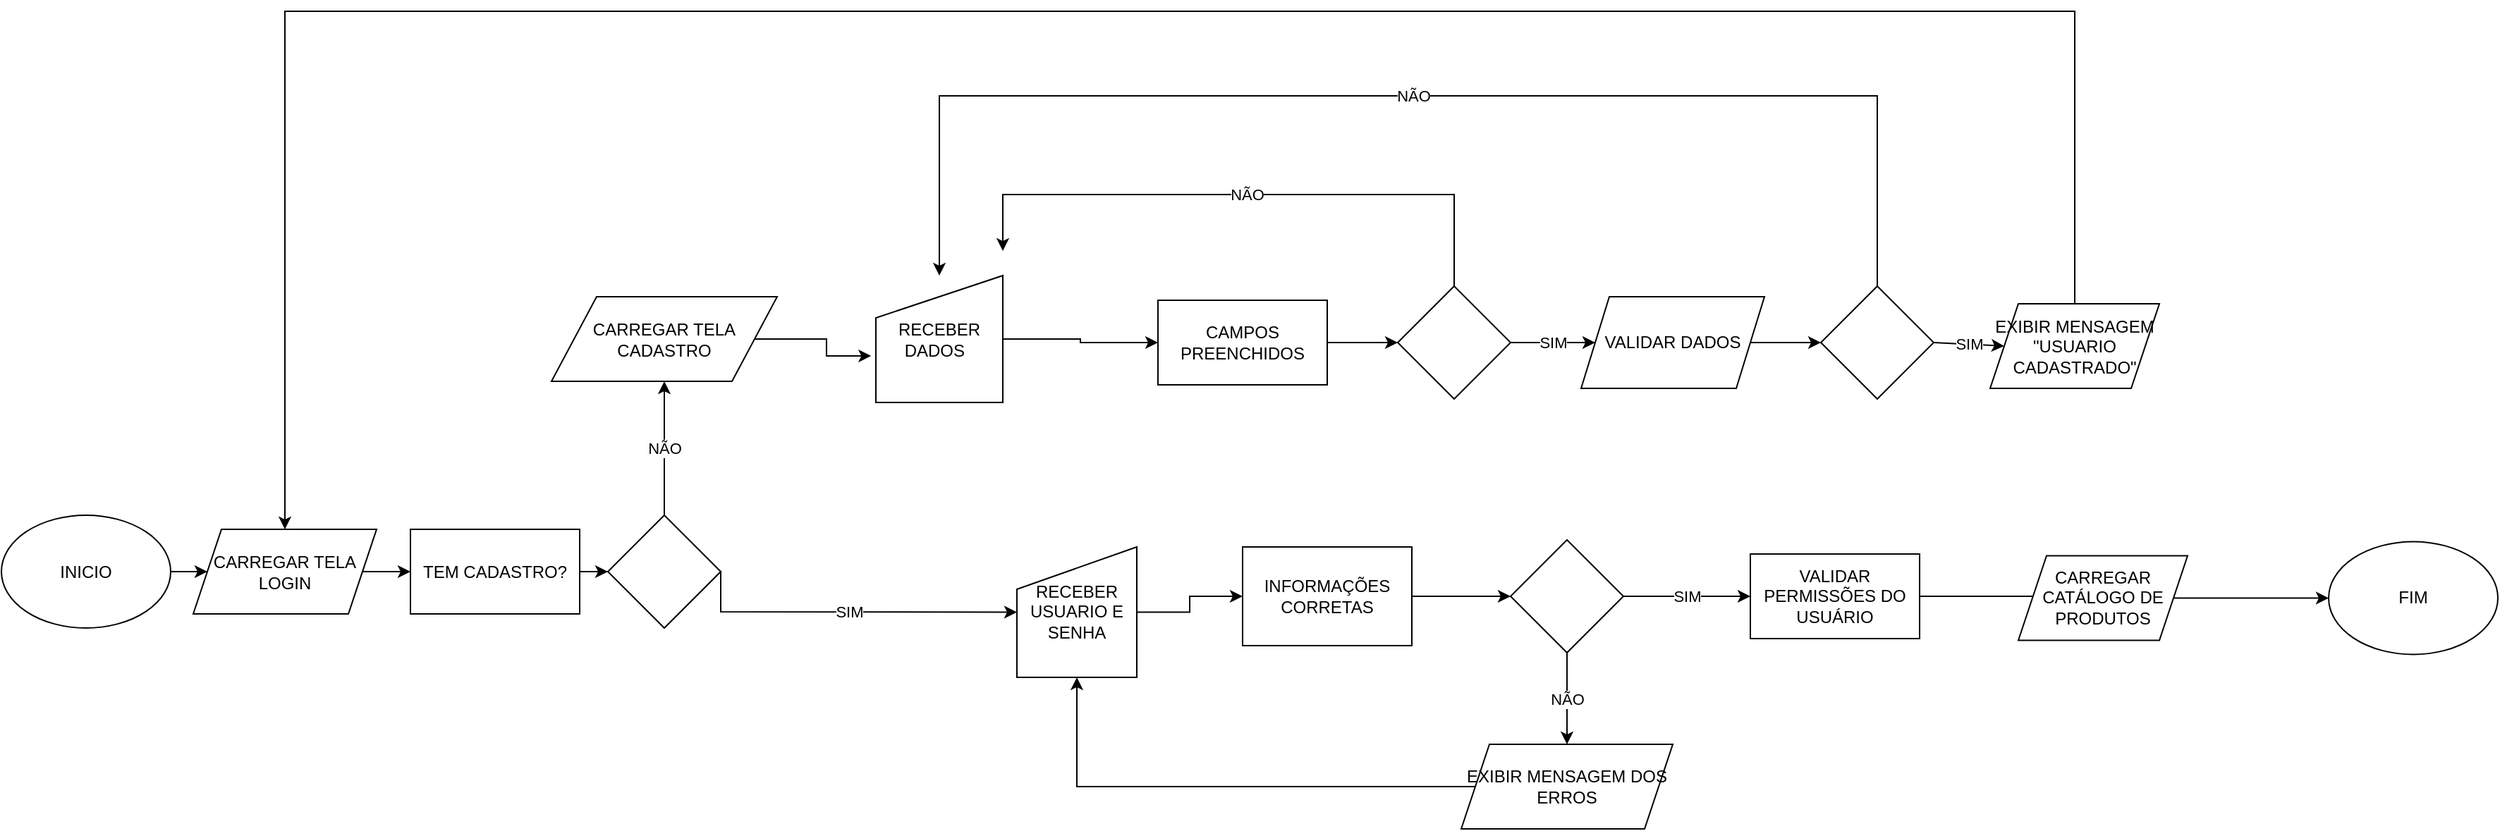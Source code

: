 <mxfile version="22.0.7" type="device" pages="4">
  <diagram name="login" id="-RpCJVREMMAVc9NpwXfM">
    <mxGraphModel dx="1718" dy="1649" grid="1" gridSize="10" guides="1" tooltips="1" connect="1" arrows="1" fold="1" page="1" pageScale="1" pageWidth="827" pageHeight="1169" math="0" shadow="0">
      <root>
        <mxCell id="0" />
        <mxCell id="1" parent="0" />
        <mxCell id="5MB0ux0ZsOL-tOh70B8b-5" style="edgeStyle=orthogonalEdgeStyle;rounded=0;orthogonalLoop=1;jettySize=auto;html=1;" parent="1" source="5MB0ux0ZsOL-tOh70B8b-4" target="5MB0ux0ZsOL-tOh70B8b-6" edge="1">
          <mxGeometry relative="1" as="geometry">
            <mxPoint x="430" y="120" as="targetPoint" />
          </mxGeometry>
        </mxCell>
        <mxCell id="5MB0ux0ZsOL-tOh70B8b-4" value="RECEBER USUARIO E SENHA" style="shape=manualInput;whiteSpace=wrap;html=1;" parent="1" vertex="1">
          <mxGeometry x="40" y="-40" width="85" height="92.5" as="geometry" />
        </mxCell>
        <mxCell id="5MB0ux0ZsOL-tOh70B8b-10" style="edgeStyle=orthogonalEdgeStyle;rounded=0;orthogonalLoop=1;jettySize=auto;html=1;entryX=0;entryY=0.5;entryDx=0;entryDy=0;" parent="1" source="5MB0ux0ZsOL-tOh70B8b-6" edge="1">
          <mxGeometry relative="1" as="geometry">
            <mxPoint x="390" y="-5" as="targetPoint" />
          </mxGeometry>
        </mxCell>
        <mxCell id="5MB0ux0ZsOL-tOh70B8b-6" value="INFORMAÇÕES CORRETAS" style="rounded=0;whiteSpace=wrap;html=1;" parent="1" vertex="1">
          <mxGeometry x="200" y="-40" width="120" height="70" as="geometry" />
        </mxCell>
        <mxCell id="5MB0ux0ZsOL-tOh70B8b-16" style="edgeStyle=orthogonalEdgeStyle;rounded=0;orthogonalLoop=1;jettySize=auto;html=1;" parent="1" source="5MB0ux0ZsOL-tOh70B8b-13" edge="1">
          <mxGeometry relative="1" as="geometry">
            <mxPoint x="800" y="-5" as="targetPoint" />
          </mxGeometry>
        </mxCell>
        <mxCell id="5MB0ux0ZsOL-tOh70B8b-13" value="VALIDAR PERMISSÕES DO USUÁRIO" style="rounded=0;whiteSpace=wrap;html=1;" parent="1" vertex="1">
          <mxGeometry x="560" y="-35" width="120" height="60" as="geometry" />
        </mxCell>
        <mxCell id="P7sgudY9RxRBtdxXqlXC-2" style="edgeStyle=orthogonalEdgeStyle;rounded=0;orthogonalLoop=1;jettySize=auto;html=1;" parent="1" source="5MB0ux0ZsOL-tOh70B8b-18" target="P7sgudY9RxRBtdxXqlXC-4" edge="1">
          <mxGeometry relative="1" as="geometry">
            <mxPoint x="-230" y="47.5" as="targetPoint" />
          </mxGeometry>
        </mxCell>
        <mxCell id="5MB0ux0ZsOL-tOh70B8b-18" value="CARREGAR TELA LOGIN" style="shape=parallelogram;perimeter=parallelogramPerimeter;whiteSpace=wrap;html=1;fixedSize=1;" parent="1" vertex="1">
          <mxGeometry x="-544" y="-52.5" width="130" height="60" as="geometry" />
        </mxCell>
        <mxCell id="OaNmaFs_DS-YKRPpeVXp-133" style="edgeStyle=orthogonalEdgeStyle;rounded=0;orthogonalLoop=1;jettySize=auto;html=1;entryX=0.5;entryY=1;entryDx=0;entryDy=0;" parent="1" source="OaNmaFs_DS-YKRPpeVXp-2" target="5MB0ux0ZsOL-tOh70B8b-4" edge="1">
          <mxGeometry relative="1" as="geometry" />
        </mxCell>
        <mxCell id="OaNmaFs_DS-YKRPpeVXp-2" value="EXIBIR MENSAGEM DOS ERROS" style="shape=parallelogram;perimeter=parallelogramPerimeter;whiteSpace=wrap;html=1;fixedSize=1;" parent="1" vertex="1">
          <mxGeometry x="355" y="100" width="150" height="60" as="geometry" />
        </mxCell>
        <mxCell id="OaNmaFs_DS-YKRPpeVXp-154" style="edgeStyle=orthogonalEdgeStyle;rounded=0;orthogonalLoop=1;jettySize=auto;html=1;entryX=0;entryY=0.5;entryDx=0;entryDy=0;" parent="1" source="OaNmaFs_DS-YKRPpeVXp-9" target="OaNmaFs_DS-YKRPpeVXp-153" edge="1">
          <mxGeometry relative="1" as="geometry" />
        </mxCell>
        <mxCell id="OaNmaFs_DS-YKRPpeVXp-9" value="CARREGAR CATÁLOGO DE PRODUTOS" style="shape=parallelogram;perimeter=parallelogramPerimeter;whiteSpace=wrap;html=1;fixedSize=1;" parent="1" vertex="1">
          <mxGeometry x="750" y="-33.75" width="120" height="60" as="geometry" />
        </mxCell>
        <mxCell id="OaNmaFs_DS-YKRPpeVXp-15" style="edgeStyle=orthogonalEdgeStyle;rounded=0;orthogonalLoop=1;jettySize=auto;html=1;entryX=-0.037;entryY=0.633;entryDx=0;entryDy=0;entryPerimeter=0;" parent="1" source="OaNmaFs_DS-YKRPpeVXp-11" target="OaNmaFs_DS-YKRPpeVXp-16" edge="1">
          <mxGeometry relative="1" as="geometry">
            <mxPoint x="10" y="5" as="targetPoint" />
          </mxGeometry>
        </mxCell>
        <mxCell id="OaNmaFs_DS-YKRPpeVXp-11" value="CARREGAR TELA CADASTRO" style="shape=parallelogram;perimeter=parallelogramPerimeter;whiteSpace=wrap;html=1;" parent="1" vertex="1">
          <mxGeometry x="-290" y="-217.5" width="160" height="60" as="geometry" />
        </mxCell>
        <mxCell id="OaNmaFs_DS-YKRPpeVXp-17" style="edgeStyle=orthogonalEdgeStyle;rounded=0;orthogonalLoop=1;jettySize=auto;html=1;entryX=0;entryY=0.5;entryDx=0;entryDy=0;" parent="1" source="OaNmaFs_DS-YKRPpeVXp-16" target="OaNmaFs_DS-YKRPpeVXp-18" edge="1">
          <mxGeometry relative="1" as="geometry">
            <mxPoint x="140" y="-5" as="targetPoint" />
          </mxGeometry>
        </mxCell>
        <mxCell id="OaNmaFs_DS-YKRPpeVXp-16" value="RECEBER&lt;br&gt;DADOS&amp;nbsp;&amp;nbsp;" style="shape=manualInput;whiteSpace=wrap;html=1;" parent="1" vertex="1">
          <mxGeometry x="-60" y="-232.5" width="90" height="90" as="geometry" />
        </mxCell>
        <mxCell id="OaNmaFs_DS-YKRPpeVXp-135" style="edgeStyle=orthogonalEdgeStyle;rounded=0;orthogonalLoop=1;jettySize=auto;html=1;" parent="1" source="OaNmaFs_DS-YKRPpeVXp-18" target="OaNmaFs_DS-YKRPpeVXp-136" edge="1">
          <mxGeometry relative="1" as="geometry">
            <mxPoint x="240" y="-185" as="targetPoint" />
          </mxGeometry>
        </mxCell>
        <mxCell id="OaNmaFs_DS-YKRPpeVXp-18" value="CAMPOS PREENCHIDOS" style="rounded=0;whiteSpace=wrap;html=1;" parent="1" vertex="1">
          <mxGeometry x="140" y="-215" width="120" height="60" as="geometry" />
        </mxCell>
        <mxCell id="OaNmaFs_DS-YKRPpeVXp-143" style="edgeStyle=orthogonalEdgeStyle;rounded=0;orthogonalLoop=1;jettySize=auto;html=1;" parent="1" source="OaNmaFs_DS-YKRPpeVXp-20" target="OaNmaFs_DS-YKRPpeVXp-144" edge="1">
          <mxGeometry relative="1" as="geometry">
            <mxPoint x="560.0" y="-185.0" as="targetPoint" />
          </mxGeometry>
        </mxCell>
        <mxCell id="OaNmaFs_DS-YKRPpeVXp-20" value="VALIDAR DADOS" style="shape=parallelogram;perimeter=parallelogramPerimeter;whiteSpace=wrap;html=1;fixedSize=1;" parent="1" vertex="1">
          <mxGeometry x="440" y="-217.5" width="130" height="65" as="geometry" />
        </mxCell>
        <mxCell id="OaNmaFs_DS-YKRPpeVXp-121" style="edgeStyle=orthogonalEdgeStyle;rounded=0;orthogonalLoop=1;jettySize=auto;html=1;entryX=0;entryY=0.5;entryDx=0;entryDy=0;" parent="1" source="OaNmaFs_DS-YKRPpeVXp-119" target="5MB0ux0ZsOL-tOh70B8b-18" edge="1">
          <mxGeometry relative="1" as="geometry" />
        </mxCell>
        <mxCell id="OaNmaFs_DS-YKRPpeVXp-119" value="INICIO" style="ellipse;whiteSpace=wrap;html=1;" parent="1" vertex="1">
          <mxGeometry x="-680" y="-62.5" width="120" height="80" as="geometry" />
        </mxCell>
        <mxCell id="OaNmaFs_DS-YKRPpeVXp-128" value="" style="rhombus;whiteSpace=wrap;html=1;" parent="1" vertex="1">
          <mxGeometry x="390" y="-45" width="80" height="80" as="geometry" />
        </mxCell>
        <mxCell id="OaNmaFs_DS-YKRPpeVXp-129" value="" style="endArrow=classic;html=1;rounded=0;exitX=1;exitY=0.5;exitDx=0;exitDy=0;entryX=0;entryY=0.5;entryDx=0;entryDy=0;" parent="1" source="OaNmaFs_DS-YKRPpeVXp-128" target="5MB0ux0ZsOL-tOh70B8b-13" edge="1">
          <mxGeometry relative="1" as="geometry">
            <mxPoint x="490" as="sourcePoint" />
            <mxPoint x="560" y="-5" as="targetPoint" />
          </mxGeometry>
        </mxCell>
        <mxCell id="OaNmaFs_DS-YKRPpeVXp-130" value="SIM" style="edgeLabel;resizable=0;html=1;align=center;verticalAlign=middle;" parent="OaNmaFs_DS-YKRPpeVXp-129" connectable="0" vertex="1">
          <mxGeometry relative="1" as="geometry" />
        </mxCell>
        <mxCell id="OaNmaFs_DS-YKRPpeVXp-131" value="" style="endArrow=classic;html=1;rounded=0;exitX=0.5;exitY=1;exitDx=0;exitDy=0;entryX=0.5;entryY=0;entryDx=0;entryDy=0;" parent="1" source="OaNmaFs_DS-YKRPpeVXp-128" target="OaNmaFs_DS-YKRPpeVXp-2" edge="1">
          <mxGeometry relative="1" as="geometry">
            <mxPoint x="400" y="30" as="sourcePoint" />
            <mxPoint x="430" y="90" as="targetPoint" />
          </mxGeometry>
        </mxCell>
        <mxCell id="OaNmaFs_DS-YKRPpeVXp-132" value="NÃO" style="edgeLabel;resizable=0;html=1;align=center;verticalAlign=middle;" parent="OaNmaFs_DS-YKRPpeVXp-131" connectable="0" vertex="1">
          <mxGeometry relative="1" as="geometry" />
        </mxCell>
        <mxCell id="OaNmaFs_DS-YKRPpeVXp-136" value="" style="rhombus;whiteSpace=wrap;html=1;" parent="1" vertex="1">
          <mxGeometry x="310" y="-225" width="80" height="80" as="geometry" />
        </mxCell>
        <mxCell id="OaNmaFs_DS-YKRPpeVXp-137" value="" style="endArrow=classic;html=1;rounded=0;exitX=1;exitY=0.5;exitDx=0;exitDy=0;entryX=0;entryY=0.5;entryDx=0;entryDy=0;" parent="1" source="OaNmaFs_DS-YKRPpeVXp-136" target="OaNmaFs_DS-YKRPpeVXp-20" edge="1">
          <mxGeometry relative="1" as="geometry">
            <mxPoint x="330" y="-190" as="sourcePoint" />
            <mxPoint x="430" y="-190" as="targetPoint" />
          </mxGeometry>
        </mxCell>
        <mxCell id="OaNmaFs_DS-YKRPpeVXp-138" value="SIM" style="edgeLabel;resizable=0;html=1;align=center;verticalAlign=middle;" parent="OaNmaFs_DS-YKRPpeVXp-137" connectable="0" vertex="1">
          <mxGeometry relative="1" as="geometry" />
        </mxCell>
        <mxCell id="OaNmaFs_DS-YKRPpeVXp-139" value="" style="endArrow=classic;html=1;rounded=0;exitX=0.5;exitY=0;exitDx=0;exitDy=0;" parent="1" source="OaNmaFs_DS-YKRPpeVXp-136" edge="1">
          <mxGeometry relative="1" as="geometry">
            <mxPoint x="260" y="-250" as="sourcePoint" />
            <mxPoint x="30" y="-250" as="targetPoint" />
            <Array as="points">
              <mxPoint x="350" y="-290" />
              <mxPoint x="30" y="-290" />
            </Array>
          </mxGeometry>
        </mxCell>
        <mxCell id="OaNmaFs_DS-YKRPpeVXp-140" value="NÃO" style="edgeLabel;resizable=0;html=1;align=center;verticalAlign=middle;" parent="OaNmaFs_DS-YKRPpeVXp-139" connectable="0" vertex="1">
          <mxGeometry relative="1" as="geometry" />
        </mxCell>
        <mxCell id="OaNmaFs_DS-YKRPpeVXp-144" value="" style="rhombus;whiteSpace=wrap;html=1;" parent="1" vertex="1">
          <mxGeometry x="610.0" y="-225.0" width="80" height="80" as="geometry" />
        </mxCell>
        <mxCell id="OaNmaFs_DS-YKRPpeVXp-146" value="" style="endArrow=classic;html=1;rounded=0;exitX=1;exitY=0.5;exitDx=0;exitDy=0;entryX=0;entryY=0.5;entryDx=0;entryDy=0;" parent="1" source="OaNmaFs_DS-YKRPpeVXp-144" target="OaNmaFs_DS-YKRPpeVXp-150" edge="1">
          <mxGeometry relative="1" as="geometry">
            <mxPoint x="620" y="-190" as="sourcePoint" />
            <mxPoint x="670" y="-185" as="targetPoint" />
          </mxGeometry>
        </mxCell>
        <mxCell id="OaNmaFs_DS-YKRPpeVXp-147" value="SIM" style="edgeLabel;resizable=0;html=1;align=center;verticalAlign=middle;" parent="OaNmaFs_DS-YKRPpeVXp-146" connectable="0" vertex="1">
          <mxGeometry relative="1" as="geometry" />
        </mxCell>
        <mxCell id="OaNmaFs_DS-YKRPpeVXp-148" value="" style="endArrow=classic;html=1;rounded=0;exitX=0.5;exitY=0;exitDx=0;exitDy=0;entryX=0.5;entryY=0;entryDx=0;entryDy=0;" parent="1" source="OaNmaFs_DS-YKRPpeVXp-144" target="OaNmaFs_DS-YKRPpeVXp-16" edge="1">
          <mxGeometry relative="1" as="geometry">
            <mxPoint x="570" y="-260" as="sourcePoint" />
            <mxPoint x="570" y="-280" as="targetPoint" />
            <Array as="points">
              <mxPoint x="650" y="-360" />
              <mxPoint x="-15" y="-360" />
            </Array>
          </mxGeometry>
        </mxCell>
        <mxCell id="OaNmaFs_DS-YKRPpeVXp-149" value="NÃO" style="edgeLabel;resizable=0;html=1;align=center;verticalAlign=middle;" parent="OaNmaFs_DS-YKRPpeVXp-148" connectable="0" vertex="1">
          <mxGeometry relative="1" as="geometry" />
        </mxCell>
        <mxCell id="P7sgudY9RxRBtdxXqlXC-13" style="edgeStyle=orthogonalEdgeStyle;rounded=0;orthogonalLoop=1;jettySize=auto;html=1;entryX=0.5;entryY=0;entryDx=0;entryDy=0;exitX=0.5;exitY=0;exitDx=0;exitDy=0;" parent="1" source="OaNmaFs_DS-YKRPpeVXp-150" target="5MB0ux0ZsOL-tOh70B8b-18" edge="1">
          <mxGeometry relative="1" as="geometry">
            <Array as="points">
              <mxPoint x="790" y="-420" />
              <mxPoint x="-479" y="-420" />
            </Array>
          </mxGeometry>
        </mxCell>
        <mxCell id="OaNmaFs_DS-YKRPpeVXp-150" value="EXIBIR MENSAGEM &quot;USUARIO CADASTRADO&quot;" style="shape=parallelogram;perimeter=parallelogramPerimeter;whiteSpace=wrap;html=1;fixedSize=1;" parent="1" vertex="1">
          <mxGeometry x="730" y="-212.5" width="120" height="60" as="geometry" />
        </mxCell>
        <mxCell id="OaNmaFs_DS-YKRPpeVXp-153" value="FIM" style="ellipse;whiteSpace=wrap;html=1;" parent="1" vertex="1">
          <mxGeometry x="970" y="-43.75" width="120" height="80" as="geometry" />
        </mxCell>
        <mxCell id="P7sgudY9RxRBtdxXqlXC-7" style="edgeStyle=orthogonalEdgeStyle;rounded=0;orthogonalLoop=1;jettySize=auto;html=1;" parent="1" source="P7sgudY9RxRBtdxXqlXC-4" target="P7sgudY9RxRBtdxXqlXC-8" edge="1">
          <mxGeometry relative="1" as="geometry">
            <mxPoint x="-240" y="-22.5" as="targetPoint" />
          </mxGeometry>
        </mxCell>
        <mxCell id="P7sgudY9RxRBtdxXqlXC-4" value="TEM CADASTRO?" style="rounded=0;whiteSpace=wrap;html=1;" parent="1" vertex="1">
          <mxGeometry x="-390" y="-52.5" width="120" height="60" as="geometry" />
        </mxCell>
        <mxCell id="P7sgudY9RxRBtdxXqlXC-8" value="" style="rhombus;whiteSpace=wrap;html=1;" parent="1" vertex="1">
          <mxGeometry x="-250" y="-62.5" width="80" height="80" as="geometry" />
        </mxCell>
        <mxCell id="P7sgudY9RxRBtdxXqlXC-9" value="" style="endArrow=classic;html=1;rounded=0;exitX=0.5;exitY=0;exitDx=0;exitDy=0;entryX=0.5;entryY=1;entryDx=0;entryDy=0;" parent="1" source="P7sgudY9RxRBtdxXqlXC-8" target="OaNmaFs_DS-YKRPpeVXp-11" edge="1">
          <mxGeometry relative="1" as="geometry">
            <mxPoint x="-300" y="-277" as="sourcePoint" />
            <mxPoint x="-170" y="-120" as="targetPoint" />
            <Array as="points" />
          </mxGeometry>
        </mxCell>
        <mxCell id="P7sgudY9RxRBtdxXqlXC-10" value="NÃO" style="edgeLabel;resizable=0;html=1;align=center;verticalAlign=middle;" parent="P7sgudY9RxRBtdxXqlXC-9" connectable="0" vertex="1">
          <mxGeometry relative="1" as="geometry" />
        </mxCell>
        <mxCell id="P7sgudY9RxRBtdxXqlXC-11" value="" style="endArrow=classic;html=1;rounded=0;exitX=1;exitY=0.5;exitDx=0;exitDy=0;entryX=0;entryY=0.5;entryDx=0;entryDy=0;" parent="1" target="5MB0ux0ZsOL-tOh70B8b-4" edge="1">
          <mxGeometry relative="1" as="geometry">
            <mxPoint x="-170" y="-23.09" as="sourcePoint" />
            <mxPoint x="-80" y="-23.09" as="targetPoint" />
            <Array as="points">
              <mxPoint x="-170" y="6" />
            </Array>
          </mxGeometry>
        </mxCell>
        <mxCell id="P7sgudY9RxRBtdxXqlXC-12" value="SIM" style="edgeLabel;resizable=0;html=1;align=center;verticalAlign=middle;" parent="P7sgudY9RxRBtdxXqlXC-11" connectable="0" vertex="1">
          <mxGeometry relative="1" as="geometry" />
        </mxCell>
      </root>
    </mxGraphModel>
  </diagram>
  <diagram id="QD2dt0o-Lcjnwqz4TY9_" name="produtos">
    <mxGraphModel dx="2418" dy="857" grid="1" gridSize="10" guides="1" tooltips="1" connect="1" arrows="1" fold="1" page="1" pageScale="1" pageWidth="827" pageHeight="1169" math="0" shadow="0">
      <root>
        <mxCell id="0" />
        <mxCell id="1" parent="0" />
        <mxCell id="fJCVPuJmk22zsD3stXpX-1" style="edgeStyle=orthogonalEdgeStyle;rounded=0;orthogonalLoop=1;jettySize=auto;html=1;entryX=0;entryY=0.5;entryDx=0;entryDy=0;" parent="1" source="fJCVPuJmk22zsD3stXpX-2" edge="1">
          <mxGeometry relative="1" as="geometry">
            <mxPoint x="-30" y="215" as="targetPoint" />
          </mxGeometry>
        </mxCell>
        <mxCell id="fJCVPuJmk22zsD3stXpX-2" value="EXIBIR HOME" style="shape=parallelogram;perimeter=parallelogramPerimeter;whiteSpace=wrap;html=1;fixedSize=1;" parent="1" vertex="1">
          <mxGeometry x="-210" y="200" width="120" height="60" as="geometry" />
        </mxCell>
        <mxCell id="fJCVPuJmk22zsD3stXpX-3" style="edgeStyle=orthogonalEdgeStyle;rounded=0;orthogonalLoop=1;jettySize=auto;html=1;entryX=0.038;entryY=0.65;entryDx=0;entryDy=0;entryPerimeter=0;" parent="1" edge="1">
          <mxGeometry relative="1" as="geometry">
            <mxPoint x="122.654" y="215" as="targetPoint" />
            <mxPoint x="60" y="215.059" as="sourcePoint" />
          </mxGeometry>
        </mxCell>
        <mxCell id="fJCVPuJmk22zsD3stXpX-9" style="edgeStyle=orthogonalEdgeStyle;rounded=0;orthogonalLoop=1;jettySize=auto;html=1;entryX=0;entryY=0.5;entryDx=0;entryDy=0;" parent="1" target="fJCVPuJmk22zsD3stXpX-22" edge="1">
          <mxGeometry relative="1" as="geometry">
            <mxPoint x="560" y="210" as="targetPoint" />
            <Array as="points" />
            <mxPoint x="239" y="215" as="sourcePoint" />
          </mxGeometry>
        </mxCell>
        <mxCell id="SwuSrN_bHwU1MjY5ccx1-1" style="edgeStyle=orthogonalEdgeStyle;rounded=0;orthogonalLoop=1;jettySize=auto;html=1;" parent="1" source="fJCVPuJmk22zsD3stXpX-16" edge="1">
          <mxGeometry relative="1" as="geometry">
            <mxPoint x="570.0" y="205" as="targetPoint" />
          </mxGeometry>
        </mxCell>
        <mxCell id="fJCVPuJmk22zsD3stXpX-16" value="ADICIONAR ITENS AO CARRINHO" style="shape=manualInput;whiteSpace=wrap;html=1;" parent="1" vertex="1">
          <mxGeometry x="440" y="165" width="80" height="80" as="geometry" />
        </mxCell>
        <mxCell id="fJCVPuJmk22zsD3stXpX-19" style="edgeStyle=orthogonalEdgeStyle;rounded=0;orthogonalLoop=1;jettySize=auto;html=1;entryX=0;entryY=0.5;entryDx=0;entryDy=0;" parent="1" source="fJCVPuJmk22zsD3stXpX-20" target="fJCVPuJmk22zsD3stXpX-2" edge="1">
          <mxGeometry relative="1" as="geometry" />
        </mxCell>
        <mxCell id="fJCVPuJmk22zsD3stXpX-20" value="INICIO" style="ellipse;whiteSpace=wrap;html=1;" parent="1" vertex="1">
          <mxGeometry x="-360" y="190" width="120" height="80" as="geometry" />
        </mxCell>
        <mxCell id="fJCVPuJmk22zsD3stXpX-22" value="" style="rhombus;whiteSpace=wrap;html=1;" parent="1" vertex="1">
          <mxGeometry x="290" y="175" width="80" height="80" as="geometry" />
        </mxCell>
        <mxCell id="fJCVPuJmk22zsD3stXpX-23" value="" style="endArrow=classic;html=1;rounded=0;exitX=1;exitY=0.5;exitDx=0;exitDy=0;entryX=0;entryY=0.5;entryDx=0;entryDy=0;" parent="1" source="fJCVPuJmk22zsD3stXpX-22" edge="1">
          <mxGeometry relative="1" as="geometry">
            <mxPoint x="640" y="230" as="sourcePoint" />
            <mxPoint x="437" y="215" as="targetPoint" />
          </mxGeometry>
        </mxCell>
        <mxCell id="fJCVPuJmk22zsD3stXpX-24" value="SIM" style="edgeLabel;resizable=0;html=1;align=center;verticalAlign=middle;" parent="fJCVPuJmk22zsD3stXpX-23" connectable="0" vertex="1">
          <mxGeometry relative="1" as="geometry" />
        </mxCell>
        <mxCell id="fJCVPuJmk22zsD3stXpX-25" value="" style="endArrow=classic;html=1;rounded=0;exitX=0.5;exitY=1;exitDx=0;exitDy=0;entryX=1;entryY=0.5;entryDx=0;entryDy=0;" parent="1" source="fJCVPuJmk22zsD3stXpX-22" target="AK3Y-nsFnmooJc5dH5r8-2" edge="1">
          <mxGeometry relative="1" as="geometry">
            <mxPoint x="600" y="310" as="sourcePoint" />
            <mxPoint x="330" y="310" as="targetPoint" />
            <Array as="points">
              <mxPoint x="330" y="310" />
            </Array>
          </mxGeometry>
        </mxCell>
        <mxCell id="fJCVPuJmk22zsD3stXpX-26" value="NÃO" style="edgeLabel;resizable=0;html=1;align=center;verticalAlign=middle;" parent="fJCVPuJmk22zsD3stXpX-25" connectable="0" vertex="1">
          <mxGeometry relative="1" as="geometry" />
        </mxCell>
        <mxCell id="AK3Y-nsFnmooJc5dH5r8-2" value="FIM" style="ellipse;whiteSpace=wrap;html=1;" parent="1" vertex="1">
          <mxGeometry x="160" y="270.0" width="120" height="80" as="geometry" />
        </mxCell>
        <mxCell id="AK3Y-nsFnmooJc5dH5r8-5" value="CARREGAR CATÁLOGO DE PRODUTOS" style="shape=parallelogram;perimeter=parallelogramPerimeter;whiteSpace=wrap;html=1;fixedSize=1;" parent="1" vertex="1">
          <mxGeometry x="-40" y="185" width="120" height="60" as="geometry" />
        </mxCell>
        <mxCell id="AK3Y-nsFnmooJc5dH5r8-7" value="&lt;span style=&quot;color: rgb(0, 0, 0); font-family: Helvetica; font-size: 12px; font-style: normal; font-variant-ligatures: normal; font-variant-caps: normal; font-weight: 400; letter-spacing: normal; orphans: 2; text-align: center; text-indent: 0px; text-transform: none; widows: 2; word-spacing: 0px; -webkit-text-stroke-width: 0px; background-color: rgb(251, 251, 251); text-decoration-thickness: initial; text-decoration-style: initial; text-decoration-color: initial; float: none; display: inline !important;&quot;&gt;FAZER PEDIDO&lt;/span&gt;" style="rounded=0;whiteSpace=wrap;html=1;" parent="1" vertex="1">
          <mxGeometry x="125" y="185" width="120" height="60" as="geometry" />
        </mxCell>
        <mxCell id="SwuSrN_bHwU1MjY5ccx1-2" value="FIM" style="ellipse;whiteSpace=wrap;html=1;" parent="1" vertex="1">
          <mxGeometry x="570" y="165.0" width="120" height="80" as="geometry" />
        </mxCell>
        <mxCell id="8KxdyuhZTaXJSgpOyqoo-1" value="CLIENTE" style="swimlane;horizontal=0;whiteSpace=wrap;html=1;" parent="1" vertex="1">
          <mxGeometry x="-430" y="130" width="1170" height="230" as="geometry" />
        </mxCell>
      </root>
    </mxGraphModel>
  </diagram>
  <diagram id="L8lcNVeAW3HP8AzI26-8" name="compra">
    <mxGraphModel dx="2000" dy="1801" grid="1" gridSize="10" guides="1" tooltips="1" connect="1" arrows="1" fold="1" page="1" pageScale="1" pageWidth="827" pageHeight="1169" math="0" shadow="0">
      <root>
        <mxCell id="0" />
        <mxCell id="1" parent="0" />
        <mxCell id="zXDYsJPriXpmhTJSmezG-3" style="edgeStyle=orthogonalEdgeStyle;rounded=0;orthogonalLoop=1;jettySize=auto;html=1;entryX=0.038;entryY=0.65;entryDx=0;entryDy=0;entryPerimeter=0;" parent="1" source="zXDYsJPriXpmhTJSmezG-4" edge="1">
          <mxGeometry relative="1" as="geometry">
            <mxPoint x="-78.865" y="166.5" as="targetPoint" />
          </mxGeometry>
        </mxCell>
        <mxCell id="zXDYsJPriXpmhTJSmezG-4" value="ABRIR CARRINHO" style="shape=manualInput;whiteSpace=wrap;html=1;" parent="1" vertex="1">
          <mxGeometry x="-230" y="120" width="90" height="90" as="geometry" />
        </mxCell>
        <mxCell id="zXDYsJPriXpmhTJSmezG-5" style="edgeStyle=orthogonalEdgeStyle;rounded=0;orthogonalLoop=1;jettySize=auto;html=1;exitX=1;exitY=0.5;exitDx=0;exitDy=0;" parent="1" source="T8eQICP7IVoAmvRLLeel-1" target="zXDYsJPriXpmhTJSmezG-9" edge="1">
          <mxGeometry relative="1" as="geometry">
            <mxPoint x="230" y="150" as="targetPoint" />
            <mxPoint x="0.5" y="150" as="sourcePoint" />
          </mxGeometry>
        </mxCell>
        <mxCell id="zXDYsJPriXpmhTJSmezG-7" style="edgeStyle=orthogonalEdgeStyle;rounded=0;orthogonalLoop=1;jettySize=auto;html=1;entryX=0;entryY=0.5;entryDx=0;entryDy=0;" parent="1" source="zXDYsJPriXpmhTJSmezG-9" target="T8eQICP7IVoAmvRLLeel-4" edge="1">
          <mxGeometry relative="1" as="geometry">
            <mxPoint x="290" y="165" as="targetPoint" />
          </mxGeometry>
        </mxCell>
        <mxCell id="zXDYsJPriXpmhTJSmezG-9" value="AJUSTAR QUANTIDADE DOS PRODUTOS" style="rounded=0;whiteSpace=wrap;html=1;" parent="1" vertex="1">
          <mxGeometry x="80" y="130" width="120" height="60" as="geometry" />
        </mxCell>
        <mxCell id="zXDYsJPriXpmhTJSmezG-10" style="edgeStyle=orthogonalEdgeStyle;rounded=0;orthogonalLoop=1;jettySize=auto;html=1;exitX=1;exitY=0.5;exitDx=0;exitDy=0;entryX=0;entryY=0.5;entryDx=0;entryDy=0;" parent="1" source="zXDYsJPriXpmhTJSmezG-17" target="T8eQICP7IVoAmvRLLeel-9" edge="1">
          <mxGeometry relative="1" as="geometry">
            <mxPoint x="530" y="150" as="targetPoint" />
            <mxPoint x="496.0" y="150" as="sourcePoint" />
          </mxGeometry>
        </mxCell>
        <mxCell id="T8eQICP7IVoAmvRLLeel-23" style="edgeStyle=orthogonalEdgeStyle;rounded=0;orthogonalLoop=1;jettySize=auto;html=1;entryX=0;entryY=0.5;entryDx=0;entryDy=0;" parent="1" source="zXDYsJPriXpmhTJSmezG-15" target="T8eQICP7IVoAmvRLLeel-18" edge="1">
          <mxGeometry relative="1" as="geometry" />
        </mxCell>
        <mxCell id="zXDYsJPriXpmhTJSmezG-15" value="FINALIZAR PEDIDO" style="rounded=0;whiteSpace=wrap;html=1;" parent="1" vertex="1">
          <mxGeometry x="630" y="260" width="120" height="60" as="geometry" />
        </mxCell>
        <mxCell id="zXDYsJPriXpmhTJSmezG-17" value="INSERIR NOVA QUANTIDADE" style="shape=manualInput;whiteSpace=wrap;html=1;" parent="1" vertex="1">
          <mxGeometry x="360" y="120" width="80" height="80" as="geometry" />
        </mxCell>
        <mxCell id="zXDYsJPriXpmhTJSmezG-22" style="edgeStyle=orthogonalEdgeStyle;rounded=0;orthogonalLoop=1;jettySize=auto;html=1;entryX=0;entryY=0.5;entryDx=0;entryDy=0;" parent="1" source="zXDYsJPriXpmhTJSmezG-23" edge="1">
          <mxGeometry relative="1" as="geometry">
            <mxPoint x="-230" y="170" as="targetPoint" />
          </mxGeometry>
        </mxCell>
        <mxCell id="zXDYsJPriXpmhTJSmezG-23" value="INICIO" style="ellipse;whiteSpace=wrap;html=1;" parent="1" vertex="1">
          <mxGeometry x="-400" y="130" width="120" height="80" as="geometry" />
        </mxCell>
        <mxCell id="T8eQICP7IVoAmvRLLeel-1" value="CARREGAR PRODUTOS ADICIONADO E CALCULAR TOTAL" style="shape=parallelogram;perimeter=parallelogramPerimeter;whiteSpace=wrap;html=1;fixedSize=1;" parent="1" vertex="1">
          <mxGeometry x="-90" y="135" width="120" height="60" as="geometry" />
        </mxCell>
        <mxCell id="T8eQICP7IVoAmvRLLeel-4" value="" style="rhombus;whiteSpace=wrap;html=1;" parent="1" vertex="1">
          <mxGeometry x="230" y="120" width="80" height="80" as="geometry" />
        </mxCell>
        <mxCell id="T8eQICP7IVoAmvRLLeel-5" value="" style="endArrow=classic;html=1;rounded=0;exitX=1;exitY=0.5;exitDx=0;exitDy=0;entryX=0;entryY=0.5;entryDx=0;entryDy=0;" parent="1" source="T8eQICP7IVoAmvRLLeel-4" target="zXDYsJPriXpmhTJSmezG-17" edge="1">
          <mxGeometry relative="1" as="geometry">
            <mxPoint x="380" y="120" as="sourcePoint" />
            <mxPoint x="428" y="160" as="targetPoint" />
          </mxGeometry>
        </mxCell>
        <mxCell id="T8eQICP7IVoAmvRLLeel-6" value="SIM" style="edgeLabel;resizable=0;html=1;align=center;verticalAlign=middle;" parent="T8eQICP7IVoAmvRLLeel-5" connectable="0" vertex="1">
          <mxGeometry relative="1" as="geometry" />
        </mxCell>
        <mxCell id="T8eQICP7IVoAmvRLLeel-7" value="" style="endArrow=classic;html=1;rounded=0;exitX=0.5;exitY=1;exitDx=0;exitDy=0;entryX=-0.012;entryY=0.638;entryDx=0;entryDy=0;entryPerimeter=0;" parent="1" source="T8eQICP7IVoAmvRLLeel-4" target="T8eQICP7IVoAmvRLLeel-11" edge="1">
          <mxGeometry relative="1" as="geometry">
            <mxPoint x="340" y="280" as="sourcePoint" />
            <mxPoint x="340" y="240" as="targetPoint" />
            <Array as="points">
              <mxPoint x="270" y="301" />
            </Array>
          </mxGeometry>
        </mxCell>
        <mxCell id="T8eQICP7IVoAmvRLLeel-8" value="NÃO" style="edgeLabel;resizable=0;html=1;align=center;verticalAlign=middle;" parent="T8eQICP7IVoAmvRLLeel-7" connectable="0" vertex="1">
          <mxGeometry relative="1" as="geometry" />
        </mxCell>
        <mxCell id="T8eQICP7IVoAmvRLLeel-13" style="edgeStyle=orthogonalEdgeStyle;rounded=0;orthogonalLoop=1;jettySize=auto;html=1;entryX=0.75;entryY=0;entryDx=0;entryDy=0;" parent="1" source="T8eQICP7IVoAmvRLLeel-9" target="T8eQICP7IVoAmvRLLeel-11" edge="1">
          <mxGeometry relative="1" as="geometry" />
        </mxCell>
        <mxCell id="T8eQICP7IVoAmvRLLeel-9" value="ATUALIZAR INFORMAÇÕES DO CARRINHO" style="shape=parallelogram;perimeter=parallelogramPerimeter;whiteSpace=wrap;html=1;fixedSize=1;" parent="1" vertex="1">
          <mxGeometry x="480" y="130" width="120" height="60" as="geometry" />
        </mxCell>
        <mxCell id="T8eQICP7IVoAmvRLLeel-14" style="edgeStyle=orthogonalEdgeStyle;rounded=0;orthogonalLoop=1;jettySize=auto;html=1;entryX=0;entryY=0.5;entryDx=0;entryDy=0;" parent="1" source="T8eQICP7IVoAmvRLLeel-11" target="zXDYsJPriXpmhTJSmezG-15" edge="1">
          <mxGeometry relative="1" as="geometry" />
        </mxCell>
        <mxCell id="T8eQICP7IVoAmvRLLeel-11" value="SELECIONAR FORMA DE PAGAMENTO" style="shape=manualInput;whiteSpace=wrap;html=1;" parent="1" vertex="1">
          <mxGeometry x="480" y="250" width="80" height="80" as="geometry" />
        </mxCell>
        <mxCell id="T8eQICP7IVoAmvRLLeel-18" value="" style="rhombus;whiteSpace=wrap;html=1;" parent="1" vertex="1">
          <mxGeometry x="790" y="250" width="80" height="80" as="geometry" />
        </mxCell>
        <mxCell id="T8eQICP7IVoAmvRLLeel-19" value="" style="endArrow=classic;html=1;rounded=0;exitX=1;exitY=0.5;exitDx=0;exitDy=0;entryX=0;entryY=0.5;entryDx=0;entryDy=0;" parent="1" source="T8eQICP7IVoAmvRLLeel-18" edge="1">
          <mxGeometry relative="1" as="geometry">
            <mxPoint x="870" y="250" as="sourcePoint" />
            <mxPoint x="918" y="290" as="targetPoint" />
          </mxGeometry>
        </mxCell>
        <mxCell id="T8eQICP7IVoAmvRLLeel-20" value="SIM" style="edgeLabel;resizable=0;html=1;align=center;verticalAlign=middle;" parent="T8eQICP7IVoAmvRLLeel-19" connectable="0" vertex="1">
          <mxGeometry relative="1" as="geometry" />
        </mxCell>
        <mxCell id="T8eQICP7IVoAmvRLLeel-25" style="edgeStyle=orthogonalEdgeStyle;rounded=0;orthogonalLoop=1;jettySize=auto;html=1;" parent="1" source="T8eQICP7IVoAmvRLLeel-24" target="T8eQICP7IVoAmvRLLeel-26" edge="1">
          <mxGeometry relative="1" as="geometry">
            <mxPoint x="1090" y="290" as="targetPoint" />
          </mxGeometry>
        </mxCell>
        <mxCell id="T8eQICP7IVoAmvRLLeel-24" value="EXIBIR RESUMO DO PEDIDO" style="shape=parallelogram;perimeter=parallelogramPerimeter;whiteSpace=wrap;html=1;fixedSize=1;" parent="1" vertex="1">
          <mxGeometry x="920" y="260" width="120" height="60" as="geometry" />
        </mxCell>
        <mxCell id="T8eQICP7IVoAmvRLLeel-32" style="edgeStyle=orthogonalEdgeStyle;rounded=0;orthogonalLoop=1;jettySize=auto;html=1;entryX=0;entryY=0.5;entryDx=0;entryDy=0;" parent="1" source="T8eQICP7IVoAmvRLLeel-26" target="T8eQICP7IVoAmvRLLeel-27" edge="1">
          <mxGeometry relative="1" as="geometry">
            <mxPoint x="1240" y="300" as="targetPoint" />
          </mxGeometry>
        </mxCell>
        <mxCell id="T8eQICP7IVoAmvRLLeel-26" value="CONFIRMAR PEDIDO" style="rounded=0;whiteSpace=wrap;html=1;" parent="1" vertex="1">
          <mxGeometry x="1070" y="260" width="120" height="60" as="geometry" />
        </mxCell>
        <mxCell id="T8eQICP7IVoAmvRLLeel-27" value="" style="rhombus;whiteSpace=wrap;html=1;" parent="1" vertex="1">
          <mxGeometry x="1220" y="250" width="80" height="80" as="geometry" />
        </mxCell>
        <mxCell id="T8eQICP7IVoAmvRLLeel-28" value="" style="endArrow=classic;html=1;rounded=0;exitX=1;exitY=0.5;exitDx=0;exitDy=0;" parent="1" source="T8eQICP7IVoAmvRLLeel-27" edge="1">
          <mxGeometry relative="1" as="geometry">
            <mxPoint x="1321" y="260" as="sourcePoint" />
            <mxPoint x="1340" y="290" as="targetPoint" />
          </mxGeometry>
        </mxCell>
        <mxCell id="T8eQICP7IVoAmvRLLeel-29" value="SIM" style="edgeLabel;resizable=0;html=1;align=center;verticalAlign=middle;" parent="T8eQICP7IVoAmvRLLeel-28" connectable="0" vertex="1">
          <mxGeometry relative="1" as="geometry" />
        </mxCell>
        <mxCell id="T8eQICP7IVoAmvRLLeel-30" value="" style="endArrow=classic;html=1;rounded=0;exitX=0.5;exitY=1;exitDx=0;exitDy=0;entryX=0.5;entryY=1;entryDx=0;entryDy=0;" parent="1" source="T8eQICP7IVoAmvRLLeel-27" target="T8eQICP7IVoAmvRLLeel-1" edge="1">
          <mxGeometry relative="1" as="geometry">
            <mxPoint x="1281" y="420" as="sourcePoint" />
            <mxPoint x="1260" y="380" as="targetPoint" />
            <Array as="points">
              <mxPoint x="1260" y="410" />
              <mxPoint x="-30" y="410" />
            </Array>
          </mxGeometry>
        </mxCell>
        <mxCell id="T8eQICP7IVoAmvRLLeel-31" value="NÃO" style="edgeLabel;resizable=0;html=1;align=center;verticalAlign=middle;" parent="T8eQICP7IVoAmvRLLeel-30" connectable="0" vertex="1">
          <mxGeometry relative="1" as="geometry" />
        </mxCell>
        <mxCell id="PZq-qnmZtg1VhIfecyIV-1" value="CLIENTE" style="swimlane;horizontal=0;whiteSpace=wrap;html=1;" parent="1" vertex="1">
          <mxGeometry x="-600" y="70" width="2300" height="420" as="geometry" />
        </mxCell>
        <mxCell id="zgRPy2GIgBVqckpWgN0V-1" value="STATUS: EM ANDAMENTO" style="rounded=0;whiteSpace=wrap;html=1;" parent="PZq-qnmZtg1VhIfecyIV-1" vertex="1">
          <mxGeometry x="1940" y="190" width="120" height="60" as="geometry" />
        </mxCell>
        <mxCell id="SAeE9quvqycrPgfhUrl9-1" value="ATUALIZAR STATUS" style="rounded=0;whiteSpace=wrap;html=1;" vertex="1" parent="PZq-qnmZtg1VhIfecyIV-1">
          <mxGeometry x="2110" y="190" width="120" height="60" as="geometry" />
        </mxCell>
        <mxCell id="1dbwfxuLA7R_j8CASjTD-1" style="edgeStyle=orthogonalEdgeStyle;rounded=0;orthogonalLoop=1;jettySize=auto;html=1;entryX=-0.037;entryY=0.633;entryDx=0;entryDy=0;entryPerimeter=0;" parent="1" source="1dbwfxuLA7R_j8CASjTD-2" target="1dbwfxuLA7R_j8CASjTD-4" edge="1">
          <mxGeometry relative="1" as="geometry">
            <mxPoint x="-100" y="-15" as="targetPoint" />
          </mxGeometry>
        </mxCell>
        <mxCell id="1dbwfxuLA7R_j8CASjTD-2" value="CARREGAR TELA CADASTRO" style="shape=parallelogram;perimeter=parallelogramPerimeter;whiteSpace=wrap;html=1;" parent="1" vertex="1">
          <mxGeometry x="-400" y="-237.5" width="160" height="60" as="geometry" />
        </mxCell>
        <mxCell id="1dbwfxuLA7R_j8CASjTD-3" style="edgeStyle=orthogonalEdgeStyle;rounded=0;orthogonalLoop=1;jettySize=auto;html=1;entryX=0;entryY=0.5;entryDx=0;entryDy=0;" parent="1" source="1dbwfxuLA7R_j8CASjTD-4" target="1dbwfxuLA7R_j8CASjTD-6" edge="1">
          <mxGeometry relative="1" as="geometry">
            <mxPoint x="30" y="-25" as="targetPoint" />
          </mxGeometry>
        </mxCell>
        <mxCell id="1dbwfxuLA7R_j8CASjTD-4" value="RECEBER&lt;br&gt;INFORMAÇÕES" style="shape=manualInput;whiteSpace=wrap;html=1;" parent="1" vertex="1">
          <mxGeometry x="-170" y="-252.5" width="90" height="90" as="geometry" />
        </mxCell>
        <mxCell id="1dbwfxuLA7R_j8CASjTD-5" style="edgeStyle=orthogonalEdgeStyle;rounded=0;orthogonalLoop=1;jettySize=auto;html=1;" parent="1" source="1dbwfxuLA7R_j8CASjTD-6" target="1dbwfxuLA7R_j8CASjTD-9" edge="1">
          <mxGeometry relative="1" as="geometry">
            <mxPoint x="130" y="-205" as="targetPoint" />
          </mxGeometry>
        </mxCell>
        <mxCell id="1dbwfxuLA7R_j8CASjTD-6" value="CAMPOS PREENCHIDOS" style="rounded=0;whiteSpace=wrap;html=1;" parent="1" vertex="1">
          <mxGeometry x="30" y="-235" width="120" height="60" as="geometry" />
        </mxCell>
        <mxCell id="1dbwfxuLA7R_j8CASjTD-7" style="edgeStyle=orthogonalEdgeStyle;rounded=0;orthogonalLoop=1;jettySize=auto;html=1;" parent="1" source="1dbwfxuLA7R_j8CASjTD-8" target="1dbwfxuLA7R_j8CASjTD-14" edge="1">
          <mxGeometry relative="1" as="geometry">
            <mxPoint x="450.0" y="-205.0" as="targetPoint" />
          </mxGeometry>
        </mxCell>
        <mxCell id="1dbwfxuLA7R_j8CASjTD-8" value="VALIDAR DADOS" style="shape=parallelogram;perimeter=parallelogramPerimeter;whiteSpace=wrap;html=1;fixedSize=1;" parent="1" vertex="1">
          <mxGeometry x="330" y="-237.5" width="130" height="65" as="geometry" />
        </mxCell>
        <mxCell id="1dbwfxuLA7R_j8CASjTD-9" value="" style="rhombus;whiteSpace=wrap;html=1;" parent="1" vertex="1">
          <mxGeometry x="200" y="-245" width="80" height="80" as="geometry" />
        </mxCell>
        <mxCell id="1dbwfxuLA7R_j8CASjTD-10" value="" style="endArrow=classic;html=1;rounded=0;exitX=1;exitY=0.5;exitDx=0;exitDy=0;entryX=0;entryY=0.5;entryDx=0;entryDy=0;" parent="1" source="1dbwfxuLA7R_j8CASjTD-9" target="1dbwfxuLA7R_j8CASjTD-8" edge="1">
          <mxGeometry relative="1" as="geometry">
            <mxPoint x="220" y="-210" as="sourcePoint" />
            <mxPoint x="320" y="-210" as="targetPoint" />
          </mxGeometry>
        </mxCell>
        <mxCell id="1dbwfxuLA7R_j8CASjTD-11" value="SIM" style="edgeLabel;resizable=0;html=1;align=center;verticalAlign=middle;" parent="1dbwfxuLA7R_j8CASjTD-10" connectable="0" vertex="1">
          <mxGeometry relative="1" as="geometry" />
        </mxCell>
        <mxCell id="1dbwfxuLA7R_j8CASjTD-12" value="" style="endArrow=classic;html=1;rounded=0;exitX=0.5;exitY=0;exitDx=0;exitDy=0;" parent="1" source="1dbwfxuLA7R_j8CASjTD-9" edge="1">
          <mxGeometry relative="1" as="geometry">
            <mxPoint x="150" y="-270" as="sourcePoint" />
            <mxPoint x="-80" y="-270" as="targetPoint" />
            <Array as="points">
              <mxPoint x="240" y="-310" />
              <mxPoint x="-80" y="-310" />
            </Array>
          </mxGeometry>
        </mxCell>
        <mxCell id="1dbwfxuLA7R_j8CASjTD-13" value="NÃO" style="edgeLabel;resizable=0;html=1;align=center;verticalAlign=middle;" parent="1dbwfxuLA7R_j8CASjTD-12" connectable="0" vertex="1">
          <mxGeometry relative="1" as="geometry" />
        </mxCell>
        <mxCell id="1dbwfxuLA7R_j8CASjTD-14" value="" style="rhombus;whiteSpace=wrap;html=1;" parent="1" vertex="1">
          <mxGeometry x="500.0" y="-245.0" width="80" height="80" as="geometry" />
        </mxCell>
        <mxCell id="1dbwfxuLA7R_j8CASjTD-15" value="" style="endArrow=classic;html=1;rounded=0;exitX=1;exitY=0.5;exitDx=0;exitDy=0;entryX=0;entryY=0.5;entryDx=0;entryDy=0;" parent="1" source="1dbwfxuLA7R_j8CASjTD-14" target="1dbwfxuLA7R_j8CASjTD-20" edge="1">
          <mxGeometry relative="1" as="geometry">
            <mxPoint x="510" y="-210" as="sourcePoint" />
            <mxPoint x="560" y="-205" as="targetPoint" />
          </mxGeometry>
        </mxCell>
        <mxCell id="1dbwfxuLA7R_j8CASjTD-16" value="SIM" style="edgeLabel;resizable=0;html=1;align=center;verticalAlign=middle;" parent="1dbwfxuLA7R_j8CASjTD-15" connectable="0" vertex="1">
          <mxGeometry relative="1" as="geometry" />
        </mxCell>
        <mxCell id="1dbwfxuLA7R_j8CASjTD-17" value="" style="endArrow=classic;html=1;rounded=0;exitX=0.5;exitY=0;exitDx=0;exitDy=0;entryX=0.5;entryY=0;entryDx=0;entryDy=0;" parent="1" source="1dbwfxuLA7R_j8CASjTD-14" target="1dbwfxuLA7R_j8CASjTD-4" edge="1">
          <mxGeometry relative="1" as="geometry">
            <mxPoint x="460" y="-280" as="sourcePoint" />
            <mxPoint x="460" y="-300" as="targetPoint" />
            <Array as="points">
              <mxPoint x="540" y="-380" />
              <mxPoint x="-125" y="-380" />
            </Array>
          </mxGeometry>
        </mxCell>
        <mxCell id="1dbwfxuLA7R_j8CASjTD-18" value="NÃO" style="edgeLabel;resizable=0;html=1;align=center;verticalAlign=middle;" parent="1dbwfxuLA7R_j8CASjTD-17" connectable="0" vertex="1">
          <mxGeometry relative="1" as="geometry" />
        </mxCell>
        <mxCell id="1dbwfxuLA7R_j8CASjTD-19" style="edgeStyle=orthogonalEdgeStyle;rounded=0;orthogonalLoop=1;jettySize=auto;html=1;entryX=0;entryY=1;entryDx=0;entryDy=0;" parent="1" source="1dbwfxuLA7R_j8CASjTD-20" target="1dbwfxuLA7R_j8CASjTD-24" edge="1">
          <mxGeometry relative="1" as="geometry">
            <Array as="points">
              <mxPoint x="680" y="-60" />
              <mxPoint x="-410" y="-60" />
            </Array>
          </mxGeometry>
        </mxCell>
        <mxCell id="1dbwfxuLA7R_j8CASjTD-20" value="EXIBIR MENSAGEM &quot;PRODUTO&lt;br&gt;CADASTRADO&quot;" style="shape=parallelogram;perimeter=parallelogramPerimeter;whiteSpace=wrap;html=1;fixedSize=1;" parent="1" vertex="1">
          <mxGeometry x="620" y="-232.5" width="120" height="60" as="geometry" />
        </mxCell>
        <mxCell id="1dbwfxuLA7R_j8CASjTD-21" style="edgeStyle=orthogonalEdgeStyle;rounded=0;orthogonalLoop=1;jettySize=auto;html=1;" parent="1" source="1dbwfxuLA7R_j8CASjTD-22" target="1dbwfxuLA7R_j8CASjTD-24" edge="1">
          <mxGeometry relative="1" as="geometry">
            <mxPoint x="-390" y="-640" as="targetPoint" />
          </mxGeometry>
        </mxCell>
        <mxCell id="1dbwfxuLA7R_j8CASjTD-22" value="INICIO" style="ellipse;whiteSpace=wrap;html=1;" parent="1" vertex="1">
          <mxGeometry x="-570" y="-680" width="120" height="80" as="geometry" />
        </mxCell>
        <mxCell id="1dbwfxuLA7R_j8CASjTD-23" style="edgeStyle=orthogonalEdgeStyle;rounded=0;orthogonalLoop=1;jettySize=auto;html=1;" parent="1" source="1dbwfxuLA7R_j8CASjTD-24" target="1dbwfxuLA7R_j8CASjTD-27" edge="1">
          <mxGeometry relative="1" as="geometry">
            <mxPoint x="-200" y="-640" as="targetPoint" />
          </mxGeometry>
        </mxCell>
        <mxCell id="1dbwfxuLA7R_j8CASjTD-24" value="EXIBIR TELA LISTA PRODUTOS" style="rounded=0;whiteSpace=wrap;html=1;" parent="1" vertex="1">
          <mxGeometry x="-410" y="-670" width="120" height="60" as="geometry" />
        </mxCell>
        <mxCell id="1dbwfxuLA7R_j8CASjTD-25" value="" style="edgeStyle=orthogonalEdgeStyle;rounded=0;orthogonalLoop=1;jettySize=auto;html=1;" parent="1" source="1dbwfxuLA7R_j8CASjTD-27" target="1dbwfxuLA7R_j8CASjTD-29" edge="1">
          <mxGeometry relative="1" as="geometry" />
        </mxCell>
        <mxCell id="1dbwfxuLA7R_j8CASjTD-26" value="" style="edgeStyle=orthogonalEdgeStyle;rounded=0;orthogonalLoop=1;jettySize=auto;html=1;" parent="1" source="1dbwfxuLA7R_j8CASjTD-27" target="1dbwfxuLA7R_j8CASjTD-34" edge="1">
          <mxGeometry relative="1" as="geometry" />
        </mxCell>
        <mxCell id="1dbwfxuLA7R_j8CASjTD-27" value="CARREGAR PRODUTOS&lt;br&gt;CADASTRADOS" style="rounded=0;whiteSpace=wrap;html=1;" parent="1" vertex="1">
          <mxGeometry x="-260" y="-670" width="120" height="60" as="geometry" />
        </mxCell>
        <mxCell id="1dbwfxuLA7R_j8CASjTD-28" value="" style="edgeStyle=orthogonalEdgeStyle;rounded=0;orthogonalLoop=1;jettySize=auto;html=1;" parent="1" source="1dbwfxuLA7R_j8CASjTD-29" target="1dbwfxuLA7R_j8CASjTD-32" edge="1">
          <mxGeometry relative="1" as="geometry" />
        </mxCell>
        <mxCell id="1dbwfxuLA7R_j8CASjTD-29" value="CADASTRAR NOVO PRODUTO" style="whiteSpace=wrap;html=1;rounded=0;" parent="1" vertex="1">
          <mxGeometry x="-260" y="-550" width="120" height="60" as="geometry" />
        </mxCell>
        <mxCell id="1dbwfxuLA7R_j8CASjTD-30" value="" style="endArrow=classic;html=1;rounded=0;entryX=0.5;entryY=0;entryDx=0;entryDy=0;exitX=0.5;exitY=1;exitDx=0;exitDy=0;" parent="1" source="1dbwfxuLA7R_j8CASjTD-32" target="1dbwfxuLA7R_j8CASjTD-2" edge="1">
          <mxGeometry relative="1" as="geometry">
            <mxPoint x="-240" y="-400" as="sourcePoint" />
            <mxPoint x="-200" y="-450" as="targetPoint" />
          </mxGeometry>
        </mxCell>
        <mxCell id="1dbwfxuLA7R_j8CASjTD-31" value="SIM" style="edgeLabel;resizable=0;html=1;align=center;verticalAlign=middle;" parent="1dbwfxuLA7R_j8CASjTD-30" connectable="0" vertex="1">
          <mxGeometry relative="1" as="geometry" />
        </mxCell>
        <mxCell id="1dbwfxuLA7R_j8CASjTD-32" value="" style="rhombus;whiteSpace=wrap;html=1;rounded=0;" parent="1" vertex="1">
          <mxGeometry x="-240" y="-480" width="80" height="80" as="geometry" />
        </mxCell>
        <mxCell id="1dbwfxuLA7R_j8CASjTD-33" value="" style="edgeStyle=orthogonalEdgeStyle;rounded=0;orthogonalLoop=1;jettySize=auto;html=1;" parent="1" source="1dbwfxuLA7R_j8CASjTD-34" target="1dbwfxuLA7R_j8CASjTD-35" edge="1">
          <mxGeometry relative="1" as="geometry" />
        </mxCell>
        <mxCell id="1dbwfxuLA7R_j8CASjTD-34" value="EDITAR PRODUTO" style="whiteSpace=wrap;html=1;rounded=0;" parent="1" vertex="1">
          <mxGeometry x="-100" y="-670" width="120" height="60" as="geometry" />
        </mxCell>
        <mxCell id="1dbwfxuLA7R_j8CASjTD-35" value="" style="rhombus;whiteSpace=wrap;html=1;rounded=0;" parent="1" vertex="1">
          <mxGeometry x="50" y="-680" width="80" height="80" as="geometry" />
        </mxCell>
        <mxCell id="1dbwfxuLA7R_j8CASjTD-36" value="" style="endArrow=classic;html=1;rounded=0;exitX=1;exitY=0.5;exitDx=0;exitDy=0;entryX=0;entryY=0.5;entryDx=0;entryDy=0;" parent="1" source="1dbwfxuLA7R_j8CASjTD-35" edge="1">
          <mxGeometry relative="1" as="geometry">
            <mxPoint x="130" y="-640.59" as="sourcePoint" />
            <mxPoint x="210" y="-640.59" as="targetPoint" />
          </mxGeometry>
        </mxCell>
        <mxCell id="1dbwfxuLA7R_j8CASjTD-37" value="SIM" style="edgeLabel;resizable=0;html=1;align=center;verticalAlign=middle;" parent="1dbwfxuLA7R_j8CASjTD-36" connectable="0" vertex="1">
          <mxGeometry relative="1" as="geometry" />
        </mxCell>
        <mxCell id="1dbwfxuLA7R_j8CASjTD-38" style="edgeStyle=orthogonalEdgeStyle;rounded=0;orthogonalLoop=1;jettySize=auto;html=1;entryX=0;entryY=0.5;entryDx=0;entryDy=0;" parent="1" target="1dbwfxuLA7R_j8CASjTD-41" edge="1">
          <mxGeometry relative="1" as="geometry">
            <mxPoint x="370" y="-650" as="targetPoint" />
            <mxPoint x="320" y="-650" as="sourcePoint" />
          </mxGeometry>
        </mxCell>
        <mxCell id="1dbwfxuLA7R_j8CASjTD-39" style="edgeStyle=orthogonalEdgeStyle;rounded=0;orthogonalLoop=1;jettySize=auto;html=1;entryX=0.013;entryY=0.625;entryDx=0;entryDy=0;entryPerimeter=0;exitX=1;exitY=0.5;exitDx=0;exitDy=0;" parent="1" source="1dbwfxuLA7R_j8CASjTD-41" target="1dbwfxuLA7R_j8CASjTD-58" edge="1">
          <mxGeometry relative="1" as="geometry">
            <mxPoint x="531.04" y="-650" as="targetPoint" />
            <mxPoint x="490" y="-650" as="sourcePoint" />
          </mxGeometry>
        </mxCell>
        <mxCell id="1dbwfxuLA7R_j8CASjTD-41" value="CARREGAR INFORMAÇÕES DO PRODUTO" style="shape=parallelogram;perimeter=parallelogramPerimeter;whiteSpace=wrap;html=1;fixedSize=1;" parent="1" vertex="1">
          <mxGeometry x="370" y="-680" width="120" height="60" as="geometry" />
        </mxCell>
        <mxCell id="1dbwfxuLA7R_j8CASjTD-42" style="edgeStyle=orthogonalEdgeStyle;rounded=0;orthogonalLoop=1;jettySize=auto;html=1;exitX=0.958;exitY=0.348;exitDx=0;exitDy=0;exitPerimeter=0;" parent="1" target="1dbwfxuLA7R_j8CASjTD-43" edge="1">
          <mxGeometry relative="1" as="geometry">
            <mxPoint x="1090" y="-670" as="targetPoint" />
            <mxPoint x="654.96" y="-659.12" as="sourcePoint" />
          </mxGeometry>
        </mxCell>
        <mxCell id="1dbwfxuLA7R_j8CASjTD-43" value="" style="rhombus;whiteSpace=wrap;html=1;" parent="1" vertex="1">
          <mxGeometry x="700" y="-700" width="80" height="80" as="geometry" />
        </mxCell>
        <mxCell id="1dbwfxuLA7R_j8CASjTD-44" value="" style="endArrow=classic;html=1;rounded=0;exitX=1;exitY=0.5;exitDx=0;exitDy=0;" parent="1" source="1dbwfxuLA7R_j8CASjTD-43" target="1dbwfxuLA7R_j8CASjTD-49" edge="1">
          <mxGeometry relative="1" as="geometry">
            <mxPoint x="1160" y="-670" as="sourcePoint" />
            <mxPoint x="1209.6" y="-670.88" as="targetPoint" />
          </mxGeometry>
        </mxCell>
        <mxCell id="1dbwfxuLA7R_j8CASjTD-45" value="SIM" style="edgeLabel;resizable=0;html=1;align=center;verticalAlign=middle;" parent="1dbwfxuLA7R_j8CASjTD-44" connectable="0" vertex="1">
          <mxGeometry relative="1" as="geometry" />
        </mxCell>
        <mxCell id="1dbwfxuLA7R_j8CASjTD-46" value="" style="endArrow=classic;html=1;rounded=0;exitX=0.5;exitY=1;exitDx=0;exitDy=0;entryX=0.75;entryY=1;entryDx=0;entryDy=0;" parent="1" source="1dbwfxuLA7R_j8CASjTD-43" target="1dbwfxuLA7R_j8CASjTD-62" edge="1">
          <mxGeometry relative="1" as="geometry">
            <mxPoint x="1090" y="-600" as="sourcePoint" />
            <mxPoint x="740" y="-570" as="targetPoint" />
            <Array as="points">
              <mxPoint x="740" y="-560" />
              <mxPoint x="300" y="-560" />
            </Array>
          </mxGeometry>
        </mxCell>
        <mxCell id="1dbwfxuLA7R_j8CASjTD-47" value="NÃO" style="edgeLabel;resizable=0;html=1;align=center;verticalAlign=middle;" parent="1dbwfxuLA7R_j8CASjTD-46" connectable="0" vertex="1">
          <mxGeometry relative="1" as="geometry" />
        </mxCell>
        <mxCell id="1dbwfxuLA7R_j8CASjTD-48" style="edgeStyle=orthogonalEdgeStyle;rounded=0;orthogonalLoop=1;jettySize=auto;html=1;" parent="1" source="1dbwfxuLA7R_j8CASjTD-49" edge="1">
          <mxGeometry relative="1" as="geometry">
            <mxPoint x="1070" y="-660" as="targetPoint" />
          </mxGeometry>
        </mxCell>
        <mxCell id="1dbwfxuLA7R_j8CASjTD-49" value="RECEBER DADOS" style="shape=manualInput;whiteSpace=wrap;html=1;" parent="1" vertex="1">
          <mxGeometry x="870" y="-700" width="80" height="80" as="geometry" />
        </mxCell>
        <mxCell id="1dbwfxuLA7R_j8CASjTD-50" style="edgeStyle=orthogonalEdgeStyle;rounded=0;orthogonalLoop=1;jettySize=auto;html=1;exitX=1;exitY=0.5;exitDx=0;exitDy=0;" parent="1" source="1dbwfxuLA7R_j8CASjTD-59" target="1dbwfxuLA7R_j8CASjTD-51" edge="1">
          <mxGeometry relative="1" as="geometry">
            <mxPoint x="1390" y="-590" as="targetPoint" />
            <mxPoint x="1220" y="-660" as="sourcePoint" />
            <Array as="points">
              <mxPoint x="1130" y="-660" />
              <mxPoint x="1130" y="-605" />
              <mxPoint x="1120" y="-605" />
            </Array>
          </mxGeometry>
        </mxCell>
        <mxCell id="1dbwfxuLA7R_j8CASjTD-51" value="" style="rhombus;whiteSpace=wrap;html=1;" parent="1" vertex="1">
          <mxGeometry x="1080" y="-580" width="80" height="80" as="geometry" />
        </mxCell>
        <mxCell id="1dbwfxuLA7R_j8CASjTD-52" value="" style="endArrow=classic;html=1;rounded=0;exitX=1;exitY=0.5;exitDx=0;exitDy=0;entryX=0;entryY=0.5;entryDx=0;entryDy=0;" parent="1" source="1dbwfxuLA7R_j8CASjTD-51" target="1dbwfxuLA7R_j8CASjTD-57" edge="1">
          <mxGeometry relative="1" as="geometry">
            <mxPoint x="1430" y="-560.5" as="sourcePoint" />
            <mxPoint x="1500" y="-480" as="targetPoint" />
          </mxGeometry>
        </mxCell>
        <mxCell id="1dbwfxuLA7R_j8CASjTD-53" value="SIM" style="edgeLabel;resizable=0;html=1;align=center;verticalAlign=middle;" parent="1dbwfxuLA7R_j8CASjTD-52" connectable="0" vertex="1">
          <mxGeometry relative="1" as="geometry" />
        </mxCell>
        <mxCell id="1dbwfxuLA7R_j8CASjTD-54" value="" style="endArrow=classic;html=1;rounded=0;exitX=0.5;exitY=1;exitDx=0;exitDy=0;entryX=0.25;entryY=1;entryDx=0;entryDy=0;" parent="1" source="1dbwfxuLA7R_j8CASjTD-51" target="1dbwfxuLA7R_j8CASjTD-62" edge="1">
          <mxGeometry relative="1" as="geometry">
            <mxPoint x="1389.76" y="-510" as="sourcePoint" />
            <mxPoint x="1121.04" y="-422" as="targetPoint" />
            <Array as="points">
              <mxPoint x="1120" y="-450" />
              <mxPoint x="240" y="-450" />
            </Array>
          </mxGeometry>
        </mxCell>
        <mxCell id="1dbwfxuLA7R_j8CASjTD-55" value="NÃO" style="edgeLabel;resizable=0;html=1;align=center;verticalAlign=middle;" parent="1dbwfxuLA7R_j8CASjTD-54" connectable="0" vertex="1">
          <mxGeometry relative="1" as="geometry" />
        </mxCell>
        <mxCell id="1dbwfxuLA7R_j8CASjTD-56" style="edgeStyle=orthogonalEdgeStyle;rounded=0;orthogonalLoop=1;jettySize=auto;html=1;" parent="1" source="1dbwfxuLA7R_j8CASjTD-57" edge="1">
          <mxGeometry relative="1" as="geometry">
            <mxPoint x="1280" y="-460" as="targetPoint" />
          </mxGeometry>
        </mxCell>
        <mxCell id="1dbwfxuLA7R_j8CASjTD-57" value="SALVAR NOVOS DADOS" style="shape=manualInput;whiteSpace=wrap;html=1;" parent="1" vertex="1">
          <mxGeometry x="1240" y="-580" width="80" height="80" as="geometry" />
        </mxCell>
        <mxCell id="1dbwfxuLA7R_j8CASjTD-58" value="EDITAR DADOS" style="rounded=0;whiteSpace=wrap;html=1;" parent="1" vertex="1">
          <mxGeometry x="530" y="-690" width="120" height="60" as="geometry" />
        </mxCell>
        <mxCell id="1dbwfxuLA7R_j8CASjTD-59" value="VALIDAR DADOS" style="rounded=0;whiteSpace=wrap;html=1;" parent="1" vertex="1">
          <mxGeometry x="1070" y="-690" width="120" height="60" as="geometry" />
        </mxCell>
        <mxCell id="1dbwfxuLA7R_j8CASjTD-60" style="edgeStyle=orthogonalEdgeStyle;rounded=0;orthogonalLoop=1;jettySize=auto;html=1;" parent="1" source="1dbwfxuLA7R_j8CASjTD-61" target="1dbwfxuLA7R_j8CASjTD-79" edge="1">
          <mxGeometry relative="1" as="geometry">
            <mxPoint x="1390" y="-430" as="targetPoint" />
          </mxGeometry>
        </mxCell>
        <mxCell id="1dbwfxuLA7R_j8CASjTD-61" value="ATUALIZAR CADASTRO DO PRODUTO" style="rounded=0;whiteSpace=wrap;html=1;" parent="1" vertex="1">
          <mxGeometry x="1220" y="-460" width="120" height="60" as="geometry" />
        </mxCell>
        <mxCell id="1dbwfxuLA7R_j8CASjTD-62" value="EXIBIR CADASTRO DO PRODUTO" style="rounded=0;whiteSpace=wrap;html=1;" parent="1" vertex="1">
          <mxGeometry x="210" y="-670" width="120" height="60" as="geometry" />
        </mxCell>
        <mxCell id="1dbwfxuLA7R_j8CASjTD-79" value="FIM" style="ellipse;whiteSpace=wrap;html=1;" parent="1" vertex="1">
          <mxGeometry x="1360" y="-470" width="120" height="80" as="geometry" />
        </mxCell>
        <mxCell id="1dbwfxuLA7R_j8CASjTD-80" value="ADMINISTRADOS" style="swimlane;horizontal=0;whiteSpace=wrap;html=1;" parent="1" vertex="1">
          <mxGeometry x="-600" y="-740" width="2190" height="780" as="geometry" />
        </mxCell>
        <mxCell id="1dbwfxuLA7R_j8CASjTD-82" style="edgeStyle=orthogonalEdgeStyle;rounded=0;orthogonalLoop=1;jettySize=auto;html=1;entryX=-0.037;entryY=0.633;entryDx=0;entryDy=0;entryPerimeter=0;" parent="1" source="1dbwfxuLA7R_j8CASjTD-83" target="1dbwfxuLA7R_j8CASjTD-85" edge="1">
          <mxGeometry relative="1" as="geometry">
            <mxPoint x="-95" y="1225" as="targetPoint" />
          </mxGeometry>
        </mxCell>
        <mxCell id="1dbwfxuLA7R_j8CASjTD-83" value="CARREGAR TELA CADASTRO" style="shape=parallelogram;perimeter=parallelogramPerimeter;whiteSpace=wrap;html=1;" parent="1" vertex="1">
          <mxGeometry x="-395" y="1002.5" width="160" height="60" as="geometry" />
        </mxCell>
        <mxCell id="1dbwfxuLA7R_j8CASjTD-84" style="edgeStyle=orthogonalEdgeStyle;rounded=0;orthogonalLoop=1;jettySize=auto;html=1;entryX=0;entryY=0.5;entryDx=0;entryDy=0;" parent="1" source="1dbwfxuLA7R_j8CASjTD-85" target="1dbwfxuLA7R_j8CASjTD-87" edge="1">
          <mxGeometry relative="1" as="geometry">
            <mxPoint x="35" y="1215" as="targetPoint" />
          </mxGeometry>
        </mxCell>
        <mxCell id="1dbwfxuLA7R_j8CASjTD-85" value="RECEBER&lt;br&gt;INFORMAÇÕES" style="shape=manualInput;whiteSpace=wrap;html=1;" parent="1" vertex="1">
          <mxGeometry x="-165" y="987.5" width="90" height="90" as="geometry" />
        </mxCell>
        <mxCell id="1dbwfxuLA7R_j8CASjTD-86" style="edgeStyle=orthogonalEdgeStyle;rounded=0;orthogonalLoop=1;jettySize=auto;html=1;" parent="1" source="1dbwfxuLA7R_j8CASjTD-87" target="1dbwfxuLA7R_j8CASjTD-90" edge="1">
          <mxGeometry relative="1" as="geometry">
            <mxPoint x="135" y="1035" as="targetPoint" />
          </mxGeometry>
        </mxCell>
        <mxCell id="1dbwfxuLA7R_j8CASjTD-87" value="CAMPOS PREENCHIDOS" style="rounded=0;whiteSpace=wrap;html=1;" parent="1" vertex="1">
          <mxGeometry x="35" y="1005" width="120" height="60" as="geometry" />
        </mxCell>
        <mxCell id="1dbwfxuLA7R_j8CASjTD-88" style="edgeStyle=orthogonalEdgeStyle;rounded=0;orthogonalLoop=1;jettySize=auto;html=1;" parent="1" source="1dbwfxuLA7R_j8CASjTD-89" target="1dbwfxuLA7R_j8CASjTD-95" edge="1">
          <mxGeometry relative="1" as="geometry">
            <mxPoint x="455.0" y="1035.0" as="targetPoint" />
          </mxGeometry>
        </mxCell>
        <mxCell id="1dbwfxuLA7R_j8CASjTD-89" value="VALIDAR DADOS" style="shape=parallelogram;perimeter=parallelogramPerimeter;whiteSpace=wrap;html=1;fixedSize=1;" parent="1" vertex="1">
          <mxGeometry x="335" y="1002.5" width="130" height="65" as="geometry" />
        </mxCell>
        <mxCell id="1dbwfxuLA7R_j8CASjTD-90" value="" style="rhombus;whiteSpace=wrap;html=1;" parent="1" vertex="1">
          <mxGeometry x="205" y="995" width="80" height="80" as="geometry" />
        </mxCell>
        <mxCell id="1dbwfxuLA7R_j8CASjTD-91" value="" style="endArrow=classic;html=1;rounded=0;exitX=1;exitY=0.5;exitDx=0;exitDy=0;entryX=0;entryY=0.5;entryDx=0;entryDy=0;" parent="1" source="1dbwfxuLA7R_j8CASjTD-90" target="1dbwfxuLA7R_j8CASjTD-89" edge="1">
          <mxGeometry relative="1" as="geometry">
            <mxPoint x="225" y="1030" as="sourcePoint" />
            <mxPoint x="325" y="1030" as="targetPoint" />
          </mxGeometry>
        </mxCell>
        <mxCell id="1dbwfxuLA7R_j8CASjTD-92" value="SIM" style="edgeLabel;resizable=0;html=1;align=center;verticalAlign=middle;" parent="1dbwfxuLA7R_j8CASjTD-91" connectable="0" vertex="1">
          <mxGeometry relative="1" as="geometry" />
        </mxCell>
        <mxCell id="1dbwfxuLA7R_j8CASjTD-93" value="" style="endArrow=classic;html=1;rounded=0;exitX=0.5;exitY=0;exitDx=0;exitDy=0;" parent="1" source="1dbwfxuLA7R_j8CASjTD-90" edge="1">
          <mxGeometry relative="1" as="geometry">
            <mxPoint x="155" y="970" as="sourcePoint" />
            <mxPoint x="-75" y="970" as="targetPoint" />
            <Array as="points">
              <mxPoint x="245" y="930" />
              <mxPoint x="-75" y="930" />
            </Array>
          </mxGeometry>
        </mxCell>
        <mxCell id="1dbwfxuLA7R_j8CASjTD-94" value="NÃO" style="edgeLabel;resizable=0;html=1;align=center;verticalAlign=middle;" parent="1dbwfxuLA7R_j8CASjTD-93" connectable="0" vertex="1">
          <mxGeometry relative="1" as="geometry" />
        </mxCell>
        <mxCell id="1dbwfxuLA7R_j8CASjTD-95" value="" style="rhombus;whiteSpace=wrap;html=1;" parent="1" vertex="1">
          <mxGeometry x="505.0" y="995.0" width="80" height="80" as="geometry" />
        </mxCell>
        <mxCell id="1dbwfxuLA7R_j8CASjTD-96" value="" style="endArrow=classic;html=1;rounded=0;exitX=1;exitY=0.5;exitDx=0;exitDy=0;entryX=0;entryY=0.5;entryDx=0;entryDy=0;" parent="1" source="1dbwfxuLA7R_j8CASjTD-95" target="1dbwfxuLA7R_j8CASjTD-101" edge="1">
          <mxGeometry relative="1" as="geometry">
            <mxPoint x="515" y="1030" as="sourcePoint" />
            <mxPoint x="565" y="1035" as="targetPoint" />
          </mxGeometry>
        </mxCell>
        <mxCell id="1dbwfxuLA7R_j8CASjTD-97" value="SIM" style="edgeLabel;resizable=0;html=1;align=center;verticalAlign=middle;" parent="1dbwfxuLA7R_j8CASjTD-96" connectable="0" vertex="1">
          <mxGeometry relative="1" as="geometry" />
        </mxCell>
        <mxCell id="1dbwfxuLA7R_j8CASjTD-98" value="" style="endArrow=classic;html=1;rounded=0;exitX=0.5;exitY=0;exitDx=0;exitDy=0;entryX=0.5;entryY=0;entryDx=0;entryDy=0;" parent="1" source="1dbwfxuLA7R_j8CASjTD-95" target="1dbwfxuLA7R_j8CASjTD-85" edge="1">
          <mxGeometry relative="1" as="geometry">
            <mxPoint x="465" y="960" as="sourcePoint" />
            <mxPoint x="465" y="940" as="targetPoint" />
            <Array as="points">
              <mxPoint x="545" y="860" />
              <mxPoint x="-120" y="860" />
            </Array>
          </mxGeometry>
        </mxCell>
        <mxCell id="1dbwfxuLA7R_j8CASjTD-99" value="NÃO" style="edgeLabel;resizable=0;html=1;align=center;verticalAlign=middle;" parent="1dbwfxuLA7R_j8CASjTD-98" connectable="0" vertex="1">
          <mxGeometry relative="1" as="geometry" />
        </mxCell>
        <mxCell id="1dbwfxuLA7R_j8CASjTD-100" style="edgeStyle=orthogonalEdgeStyle;rounded=0;orthogonalLoop=1;jettySize=auto;html=1;entryX=0;entryY=1;entryDx=0;entryDy=0;" parent="1" source="1dbwfxuLA7R_j8CASjTD-101" target="1dbwfxuLA7R_j8CASjTD-104" edge="1">
          <mxGeometry relative="1" as="geometry">
            <Array as="points">
              <mxPoint x="685" y="1180" />
              <mxPoint x="-405" y="1180" />
            </Array>
          </mxGeometry>
        </mxCell>
        <mxCell id="1dbwfxuLA7R_j8CASjTD-101" value="EXIBIR MENSAGEM &quot;PRODUTO&lt;br&gt;CADASTRADO&quot;" style="shape=parallelogram;perimeter=parallelogramPerimeter;whiteSpace=wrap;html=1;fixedSize=1;" parent="1" vertex="1">
          <mxGeometry x="625" y="1007.5" width="120" height="60" as="geometry" />
        </mxCell>
        <mxCell id="1dbwfxuLA7R_j8CASjTD-103" style="edgeStyle=orthogonalEdgeStyle;rounded=0;orthogonalLoop=1;jettySize=auto;html=1;" parent="1" source="1dbwfxuLA7R_j8CASjTD-104" target="1dbwfxuLA7R_j8CASjTD-107" edge="1">
          <mxGeometry relative="1" as="geometry">
            <mxPoint x="-195" y="600" as="targetPoint" />
          </mxGeometry>
        </mxCell>
        <mxCell id="1dbwfxuLA7R_j8CASjTD-104" value="EXIBIR TELA LISTA PEDIDOS" style="rounded=0;whiteSpace=wrap;html=1;" parent="1" vertex="1">
          <mxGeometry x="-405" y="570" width="120" height="60" as="geometry" />
        </mxCell>
        <mxCell id="1dbwfxuLA7R_j8CASjTD-105" value="" style="edgeStyle=orthogonalEdgeStyle;rounded=0;orthogonalLoop=1;jettySize=auto;html=1;" parent="1" source="1dbwfxuLA7R_j8CASjTD-107" target="1dbwfxuLA7R_j8CASjTD-109" edge="1">
          <mxGeometry relative="1" as="geometry" />
        </mxCell>
        <mxCell id="1dbwfxuLA7R_j8CASjTD-106" value="" style="edgeStyle=orthogonalEdgeStyle;rounded=0;orthogonalLoop=1;jettySize=auto;html=1;" parent="1" source="1dbwfxuLA7R_j8CASjTD-107" target="1dbwfxuLA7R_j8CASjTD-114" edge="1">
          <mxGeometry relative="1" as="geometry" />
        </mxCell>
        <mxCell id="1dbwfxuLA7R_j8CASjTD-107" value="CARREGAR TODOS OS PEDIDOS" style="rounded=0;whiteSpace=wrap;html=1;" parent="1" vertex="1">
          <mxGeometry x="-255" y="570" width="120" height="60" as="geometry" />
        </mxCell>
        <mxCell id="1dbwfxuLA7R_j8CASjTD-108" value="" style="edgeStyle=orthogonalEdgeStyle;rounded=0;orthogonalLoop=1;jettySize=auto;html=1;" parent="1" source="1dbwfxuLA7R_j8CASjTD-109" target="1dbwfxuLA7R_j8CASjTD-112" edge="1">
          <mxGeometry relative="1" as="geometry" />
        </mxCell>
        <mxCell id="1dbwfxuLA7R_j8CASjTD-109" value="CADASTRAR NOVO PRODUTO" style="whiteSpace=wrap;html=1;rounded=0;" parent="1" vertex="1">
          <mxGeometry x="-255" y="690" width="120" height="60" as="geometry" />
        </mxCell>
        <mxCell id="1dbwfxuLA7R_j8CASjTD-110" value="" style="endArrow=classic;html=1;rounded=0;entryX=0.5;entryY=0;entryDx=0;entryDy=0;exitX=0.5;exitY=1;exitDx=0;exitDy=0;" parent="1" source="1dbwfxuLA7R_j8CASjTD-112" target="1dbwfxuLA7R_j8CASjTD-83" edge="1">
          <mxGeometry relative="1" as="geometry">
            <mxPoint x="-235" y="840" as="sourcePoint" />
            <mxPoint x="-195" y="790" as="targetPoint" />
          </mxGeometry>
        </mxCell>
        <mxCell id="1dbwfxuLA7R_j8CASjTD-111" value="SIM" style="edgeLabel;resizable=0;html=1;align=center;verticalAlign=middle;" parent="1dbwfxuLA7R_j8CASjTD-110" connectable="0" vertex="1">
          <mxGeometry relative="1" as="geometry" />
        </mxCell>
        <mxCell id="1dbwfxuLA7R_j8CASjTD-112" value="" style="rhombus;whiteSpace=wrap;html=1;rounded=0;" parent="1" vertex="1">
          <mxGeometry x="-235" y="760" width="80" height="80" as="geometry" />
        </mxCell>
        <mxCell id="1dbwfxuLA7R_j8CASjTD-113" value="" style="edgeStyle=orthogonalEdgeStyle;rounded=0;orthogonalLoop=1;jettySize=auto;html=1;" parent="1" source="1dbwfxuLA7R_j8CASjTD-114" target="1dbwfxuLA7R_j8CASjTD-115" edge="1">
          <mxGeometry relative="1" as="geometry" />
        </mxCell>
        <mxCell id="1dbwfxuLA7R_j8CASjTD-114" value="FILTRAR PEDIDOS" style="whiteSpace=wrap;html=1;rounded=0;" parent="1" vertex="1">
          <mxGeometry x="-95" y="570" width="120" height="60" as="geometry" />
        </mxCell>
        <mxCell id="1dbwfxuLA7R_j8CASjTD-115" value="" style="rhombus;whiteSpace=wrap;html=1;rounded=0;" parent="1" vertex="1">
          <mxGeometry x="55" y="560" width="80" height="80" as="geometry" />
        </mxCell>
        <mxCell id="1dbwfxuLA7R_j8CASjTD-116" value="" style="endArrow=classic;html=1;rounded=0;exitX=1;exitY=0.5;exitDx=0;exitDy=0;entryX=0;entryY=0.5;entryDx=0;entryDy=0;" parent="1" source="1dbwfxuLA7R_j8CASjTD-115" edge="1">
          <mxGeometry relative="1" as="geometry">
            <mxPoint x="135" y="599.41" as="sourcePoint" />
            <mxPoint x="215" y="599.41" as="targetPoint" />
          </mxGeometry>
        </mxCell>
        <mxCell id="1dbwfxuLA7R_j8CASjTD-117" value="SIM" style="edgeLabel;resizable=0;html=1;align=center;verticalAlign=middle;" parent="1dbwfxuLA7R_j8CASjTD-116" connectable="0" vertex="1">
          <mxGeometry relative="1" as="geometry" />
        </mxCell>
        <mxCell id="1dbwfxuLA7R_j8CASjTD-118" style="edgeStyle=orthogonalEdgeStyle;rounded=0;orthogonalLoop=1;jettySize=auto;html=1;entryX=0;entryY=0.5;entryDx=0;entryDy=0;" parent="1" edge="1">
          <mxGeometry relative="1" as="geometry">
            <mxPoint x="385" y="590" as="targetPoint" />
            <mxPoint x="325" y="590" as="sourcePoint" />
          </mxGeometry>
        </mxCell>
        <mxCell id="1dbwfxuLA7R_j8CASjTD-121" style="edgeStyle=orthogonalEdgeStyle;rounded=0;orthogonalLoop=1;jettySize=auto;html=1;exitX=1;exitY=0.5;exitDx=0;exitDy=0;" parent="1" source="1dbwfxuLA7R_j8CASjTD-137" target="1dbwfxuLA7R_j8CASjTD-122" edge="1">
          <mxGeometry relative="1" as="geometry">
            <mxPoint x="1095" y="570" as="targetPoint" />
            <mxPoint x="659.96" y="580.88" as="sourcePoint" />
          </mxGeometry>
        </mxCell>
        <mxCell id="1dbwfxuLA7R_j8CASjTD-122" value="" style="rhombus;whiteSpace=wrap;html=1;" parent="1" vertex="1">
          <mxGeometry x="560" y="550" width="80" height="80" as="geometry" />
        </mxCell>
        <mxCell id="1dbwfxuLA7R_j8CASjTD-123" value="" style="endArrow=classic;html=1;rounded=0;exitX=1;exitY=0.5;exitDx=0;exitDy=0;" parent="1" source="1dbwfxuLA7R_j8CASjTD-122" target="1dbwfxuLA7R_j8CASjTD-128" edge="1">
          <mxGeometry relative="1" as="geometry">
            <mxPoint x="1165" y="570" as="sourcePoint" />
            <mxPoint x="1214.6" y="569.12" as="targetPoint" />
          </mxGeometry>
        </mxCell>
        <mxCell id="1dbwfxuLA7R_j8CASjTD-124" value="SIM" style="edgeLabel;resizable=0;html=1;align=center;verticalAlign=middle;" parent="1dbwfxuLA7R_j8CASjTD-123" connectable="0" vertex="1">
          <mxGeometry relative="1" as="geometry" />
        </mxCell>
        <mxCell id="1dbwfxuLA7R_j8CASjTD-148" style="edgeStyle=orthogonalEdgeStyle;rounded=0;orthogonalLoop=1;jettySize=auto;html=1;" parent="1" source="1dbwfxuLA7R_j8CASjTD-128" target="1dbwfxuLA7R_j8CASjTD-149" edge="1">
          <mxGeometry relative="1" as="geometry">
            <mxPoint x="880" y="585" as="targetPoint" />
          </mxGeometry>
        </mxCell>
        <mxCell id="1dbwfxuLA7R_j8CASjTD-128" value="ALTERAR PEDIDO" style="shape=manualInput;whiteSpace=wrap;html=1;" parent="1" vertex="1">
          <mxGeometry x="740" y="545" width="80" height="80" as="geometry" />
        </mxCell>
        <mxCell id="1dbwfxuLA7R_j8CASjTD-130" value="" style="rhombus;whiteSpace=wrap;html=1;" parent="1" vertex="1">
          <mxGeometry x="1020" y="545" width="80" height="80" as="geometry" />
        </mxCell>
        <mxCell id="1dbwfxuLA7R_j8CASjTD-131" value="" style="endArrow=classic;html=1;rounded=0;exitX=1;exitY=0.5;exitDx=0;exitDy=0;entryX=0;entryY=0.5;entryDx=0;entryDy=0;" parent="1" source="1dbwfxuLA7R_j8CASjTD-130" edge="1">
          <mxGeometry relative="1" as="geometry">
            <mxPoint x="1435" y="679.5" as="sourcePoint" />
            <mxPoint x="1225" y="585" as="targetPoint" />
          </mxGeometry>
        </mxCell>
        <mxCell id="1dbwfxuLA7R_j8CASjTD-132" value="SIM" style="edgeLabel;resizable=0;html=1;align=center;verticalAlign=middle;" parent="1dbwfxuLA7R_j8CASjTD-131" connectable="0" vertex="1">
          <mxGeometry relative="1" as="geometry" />
        </mxCell>
        <mxCell id="1dbwfxuLA7R_j8CASjTD-137" value="EM ANDAMENTO" style="rounded=0;whiteSpace=wrap;html=1;" parent="1" vertex="1">
          <mxGeometry x="385" y="560" width="120" height="60" as="geometry" />
        </mxCell>
        <mxCell id="1dbwfxuLA7R_j8CASjTD-141" value="EXIBIR PEDIDOS FILTRADOS" style="rounded=0;whiteSpace=wrap;html=1;" parent="1" vertex="1">
          <mxGeometry x="215" y="570" width="120" height="60" as="geometry" />
        </mxCell>
        <mxCell id="1dbwfxuLA7R_j8CASjTD-144" style="edgeStyle=orthogonalEdgeStyle;rounded=0;orthogonalLoop=1;jettySize=auto;html=1;entryX=0.5;entryY=0;entryDx=0;entryDy=0;" parent="1" source="zgRPy2GIgBVqckpWgN0V-1" target="1dbwfxuLA7R_j8CASjTD-104" edge="1">
          <mxGeometry relative="1" as="geometry">
            <Array as="points">
              <mxPoint x="1400" y="530" />
              <mxPoint x="-345" y="530" />
            </Array>
          </mxGeometry>
        </mxCell>
        <mxCell id="1dbwfxuLA7R_j8CASjTD-146" style="edgeStyle=orthogonalEdgeStyle;rounded=0;orthogonalLoop=1;jettySize=auto;html=1;entryX=0;entryY=0.5;entryDx=0;entryDy=0;" parent="1" source="1dbwfxuLA7R_j8CASjTD-145" target="1dbwfxuLA7R_j8CASjTD-104" edge="1">
          <mxGeometry relative="1" as="geometry" />
        </mxCell>
        <mxCell id="1dbwfxuLA7R_j8CASjTD-145" value="INICIO" style="ellipse;whiteSpace=wrap;html=1;" parent="1" vertex="1">
          <mxGeometry x="-560" y="560" width="120" height="80" as="geometry" />
        </mxCell>
        <mxCell id="1dbwfxuLA7R_j8CASjTD-150" style="edgeStyle=orthogonalEdgeStyle;rounded=0;orthogonalLoop=1;jettySize=auto;html=1;entryX=0;entryY=0.5;entryDx=0;entryDy=0;" parent="1" source="1dbwfxuLA7R_j8CASjTD-149" target="1dbwfxuLA7R_j8CASjTD-130" edge="1">
          <mxGeometry relative="1" as="geometry" />
        </mxCell>
        <mxCell id="1dbwfxuLA7R_j8CASjTD-149" value="CONCLUIR" style="rounded=0;whiteSpace=wrap;html=1;" parent="1" vertex="1">
          <mxGeometry x="870" y="555" width="120" height="60" as="geometry" />
        </mxCell>
        <mxCell id="JKiocAYBPK4BZ6df6g7t-2" style="edgeStyle=orthogonalEdgeStyle;rounded=0;orthogonalLoop=1;jettySize=auto;html=1;" parent="1" source="DVgYZpFu7uYVs5Hp2XTg-3" edge="1" target="SAeE9quvqycrPgfhUrl9-1">
          <mxGeometry relative="1" as="geometry">
            <mxPoint x="1540" y="330" as="targetPoint" />
            <Array as="points">
              <mxPoint x="1540" y="585" />
            </Array>
          </mxGeometry>
        </mxCell>
        <mxCell id="DVgYZpFu7uYVs5Hp2XTg-3" value="PEDIDO CONCLUIDO" style="rounded=0;whiteSpace=wrap;html=1;direction=west;" parent="1" vertex="1">
          <mxGeometry x="1225" y="555" width="120" height="60" as="geometry" />
        </mxCell>
        <mxCell id="DVgYZpFu7uYVs5Hp2XTg-4" value="" style="endArrow=classic;html=1;rounded=0;exitX=0.5;exitY=1;exitDx=0;exitDy=0;" parent="1" source="1dbwfxuLA7R_j8CASjTD-130" edge="1">
          <mxGeometry relative="1" as="geometry">
            <mxPoint x="1080" y="710" as="sourcePoint" />
            <mxPoint x="1060" y="740" as="targetPoint" />
          </mxGeometry>
        </mxCell>
        <mxCell id="DVgYZpFu7uYVs5Hp2XTg-5" value="NÃO" style="edgeLabel;resizable=0;html=1;align=center;verticalAlign=middle;" parent="DVgYZpFu7uYVs5Hp2XTg-4" connectable="0" vertex="1">
          <mxGeometry relative="1" as="geometry" />
        </mxCell>
        <mxCell id="JKiocAYBPK4BZ6df6g7t-3" style="edgeStyle=orthogonalEdgeStyle;rounded=0;orthogonalLoop=1;jettySize=auto;html=1;" parent="1" source="JKiocAYBPK4BZ6df6g7t-1" edge="1" target="SAeE9quvqycrPgfhUrl9-1">
          <mxGeometry relative="1" as="geometry">
            <mxPoint x="1590" y="340" as="targetPoint" />
          </mxGeometry>
        </mxCell>
        <mxCell id="JKiocAYBPK4BZ6df6g7t-1" value="PEDIDO CANCELADO" style="rounded=0;whiteSpace=wrap;html=1;direction=west;" parent="1" vertex="1">
          <mxGeometry x="1010" y="740" width="120" height="60" as="geometry" />
        </mxCell>
        <mxCell id="SAeE9quvqycrPgfhUrl9-3" value="ADMINISTRADOS" style="swimlane;horizontal=0;whiteSpace=wrap;html=1;" vertex="1" parent="1">
          <mxGeometry x="-600" y="510" width="2300" height="780" as="geometry" />
        </mxCell>
      </root>
    </mxGraphModel>
  </diagram>
  <diagram id="oArQGHkF_v9np53OB1_y" name="usuarios">
    <mxGraphModel dx="2138" dy="1875" grid="1" gridSize="10" guides="1" tooltips="1" connect="1" arrows="1" fold="1" page="1" pageScale="1" pageWidth="827" pageHeight="1169" math="0" shadow="0">
      <root>
        <mxCell id="0" />
        <mxCell id="1" parent="0" />
        <mxCell id="kigiWDkcqQVev2w_x4KS-2" style="edgeStyle=orthogonalEdgeStyle;rounded=0;orthogonalLoop=1;jettySize=auto;html=1;entryX=0;entryY=0.5;entryDx=0;entryDy=0;" parent="1" target="IL0sPTEMT-8VRDWpHijo-2" edge="1">
          <mxGeometry relative="1" as="geometry">
            <mxPoint x="240" y="-40" as="targetPoint" />
            <mxPoint x="190" y="-40" as="sourcePoint" />
          </mxGeometry>
        </mxCell>
        <mxCell id="uD1X4YdKQMPqK64XEN9q-6" style="edgeStyle=orthogonalEdgeStyle;rounded=0;orthogonalLoop=1;jettySize=auto;html=1;" parent="1" source="kigiWDkcqQVev2w_x4KS-1" edge="1">
          <mxGeometry relative="1" as="geometry">
            <mxPoint x="80" y="-40" as="targetPoint" />
          </mxGeometry>
        </mxCell>
        <mxCell id="kigiWDkcqQVev2w_x4KS-1" value="INICIO" style="ellipse;whiteSpace=wrap;html=1;" parent="1" vertex="1">
          <mxGeometry x="-80" y="-80" width="120" height="80" as="geometry" />
        </mxCell>
        <mxCell id="EtVVymobDixV3tIeBzPO-1" style="edgeStyle=orthogonalEdgeStyle;rounded=0;orthogonalLoop=1;jettySize=auto;html=1;entryX=0.013;entryY=0.625;entryDx=0;entryDy=0;entryPerimeter=0;exitX=1;exitY=0.5;exitDx=0;exitDy=0;" parent="1" source="IL0sPTEMT-8VRDWpHijo-2" target="uD1X4YdKQMPqK64XEN9q-1" edge="1">
          <mxGeometry relative="1" as="geometry">
            <mxPoint x="401.04" y="-40" as="targetPoint" />
            <mxPoint x="360" y="-40" as="sourcePoint" />
          </mxGeometry>
        </mxCell>
        <mxCell id="1h_fRfnxWpBV1hS3-IdC-1" style="edgeStyle=orthogonalEdgeStyle;rounded=0;orthogonalLoop=1;jettySize=auto;html=1;" parent="1" source="IL0sPTEMT-8VRDWpHijo-2" target="1h_fRfnxWpBV1hS3-IdC-2" edge="1">
          <mxGeometry relative="1" as="geometry">
            <mxPoint x="300.0" y="-130" as="targetPoint" />
          </mxGeometry>
        </mxCell>
        <mxCell id="IL0sPTEMT-8VRDWpHijo-2" value="CARREGAR DADOS DO USUARIO" style="shape=parallelogram;perimeter=parallelogramPerimeter;whiteSpace=wrap;html=1;fixedSize=1;" parent="1" vertex="1">
          <mxGeometry x="240" y="-70" width="120" height="60" as="geometry" />
        </mxCell>
        <mxCell id="fdjD9D2mxR74Z7vf7XTs-2" style="edgeStyle=orthogonalEdgeStyle;rounded=0;orthogonalLoop=1;jettySize=auto;html=1;exitX=0.958;exitY=0.348;exitDx=0;exitDy=0;exitPerimeter=0;" parent="1" target="fdjD9D2mxR74Z7vf7XTs-3" edge="1">
          <mxGeometry relative="1" as="geometry">
            <mxPoint x="960" y="-60" as="targetPoint" />
            <mxPoint x="524.96" y="-49.12" as="sourcePoint" />
          </mxGeometry>
        </mxCell>
        <mxCell id="fdjD9D2mxR74Z7vf7XTs-3" value="" style="rhombus;whiteSpace=wrap;html=1;" parent="1" vertex="1">
          <mxGeometry x="570" y="-90" width="80" height="80" as="geometry" />
        </mxCell>
        <mxCell id="fdjD9D2mxR74Z7vf7XTs-5" value="" style="endArrow=classic;html=1;rounded=0;exitX=1;exitY=0.5;exitDx=0;exitDy=0;" parent="1" source="fdjD9D2mxR74Z7vf7XTs-3" target="fdjD9D2mxR74Z7vf7XTs-11" edge="1">
          <mxGeometry relative="1" as="geometry">
            <mxPoint x="1030" y="-60" as="sourcePoint" />
            <mxPoint x="1079.6" y="-60.88" as="targetPoint" />
          </mxGeometry>
        </mxCell>
        <mxCell id="fdjD9D2mxR74Z7vf7XTs-6" value="SIM" style="edgeLabel;resizable=0;html=1;align=center;verticalAlign=middle;" parent="fdjD9D2mxR74Z7vf7XTs-5" connectable="0" vertex="1">
          <mxGeometry relative="1" as="geometry" />
        </mxCell>
        <mxCell id="fdjD9D2mxR74Z7vf7XTs-8" value="" style="endArrow=classic;html=1;rounded=0;exitX=0.5;exitY=1;exitDx=0;exitDy=0;entryX=0.75;entryY=1;entryDx=0;entryDy=0;" parent="1" source="fdjD9D2mxR74Z7vf7XTs-3" target="uD1X4YdKQMPqK64XEN9q-7" edge="1">
          <mxGeometry relative="1" as="geometry">
            <mxPoint x="960" y="10" as="sourcePoint" />
            <mxPoint x="610" y="40" as="targetPoint" />
            <Array as="points">
              <mxPoint x="610" y="50" />
              <mxPoint x="170" y="50" />
            </Array>
          </mxGeometry>
        </mxCell>
        <mxCell id="fdjD9D2mxR74Z7vf7XTs-9" value="NÃO" style="edgeLabel;resizable=0;html=1;align=center;verticalAlign=middle;" parent="fdjD9D2mxR74Z7vf7XTs-8" connectable="0" vertex="1">
          <mxGeometry relative="1" as="geometry" />
        </mxCell>
        <mxCell id="J_x03YDnanj7aYGy3dtR-2" style="edgeStyle=orthogonalEdgeStyle;rounded=0;orthogonalLoop=1;jettySize=auto;html=1;" parent="1" source="fdjD9D2mxR74Z7vf7XTs-11" edge="1">
          <mxGeometry relative="1" as="geometry">
            <mxPoint x="940" y="-50" as="targetPoint" />
          </mxGeometry>
        </mxCell>
        <mxCell id="fdjD9D2mxR74Z7vf7XTs-11" value="RECEBER DADOS" style="shape=manualInput;whiteSpace=wrap;html=1;" parent="1" vertex="1">
          <mxGeometry x="740" y="-90" width="80" height="80" as="geometry" />
        </mxCell>
        <mxCell id="J_x03YDnanj7aYGy3dtR-4" style="edgeStyle=orthogonalEdgeStyle;rounded=0;orthogonalLoop=1;jettySize=auto;html=1;exitX=1;exitY=0.5;exitDx=0;exitDy=0;" parent="1" source="uD1X4YdKQMPqK64XEN9q-2" target="J_x03YDnanj7aYGy3dtR-5" edge="1">
          <mxGeometry relative="1" as="geometry">
            <mxPoint x="1260" y="20" as="targetPoint" />
            <mxPoint x="1090" y="-50" as="sourcePoint" />
            <Array as="points">
              <mxPoint x="1000" y="-50" />
              <mxPoint x="1000" y="5" />
              <mxPoint x="990" y="5" />
            </Array>
          </mxGeometry>
        </mxCell>
        <mxCell id="J_x03YDnanj7aYGy3dtR-5" value="" style="rhombus;whiteSpace=wrap;html=1;" parent="1" vertex="1">
          <mxGeometry x="950" y="30" width="80" height="80" as="geometry" />
        </mxCell>
        <mxCell id="J_x03YDnanj7aYGy3dtR-7" value="" style="endArrow=classic;html=1;rounded=0;exitX=1;exitY=0.5;exitDx=0;exitDy=0;entryX=0;entryY=0.5;entryDx=0;entryDy=0;" parent="1" source="J_x03YDnanj7aYGy3dtR-5" target="J_x03YDnanj7aYGy3dtR-12" edge="1">
          <mxGeometry relative="1" as="geometry">
            <mxPoint x="1300" y="49.5" as="sourcePoint" />
            <mxPoint x="1370" y="130" as="targetPoint" />
          </mxGeometry>
        </mxCell>
        <mxCell id="J_x03YDnanj7aYGy3dtR-8" value="SIM" style="edgeLabel;resizable=0;html=1;align=center;verticalAlign=middle;" parent="J_x03YDnanj7aYGy3dtR-7" connectable="0" vertex="1">
          <mxGeometry relative="1" as="geometry" />
        </mxCell>
        <mxCell id="J_x03YDnanj7aYGy3dtR-9" value="" style="endArrow=classic;html=1;rounded=0;exitX=0.5;exitY=1;exitDx=0;exitDy=0;entryX=0.25;entryY=1;entryDx=0;entryDy=0;" parent="1" source="J_x03YDnanj7aYGy3dtR-5" target="uD1X4YdKQMPqK64XEN9q-7" edge="1">
          <mxGeometry relative="1" as="geometry">
            <mxPoint x="1259.76" y="100" as="sourcePoint" />
            <mxPoint x="991.04" y="188" as="targetPoint" />
            <Array as="points">
              <mxPoint x="990" y="160" />
              <mxPoint x="110" y="160" />
            </Array>
          </mxGeometry>
        </mxCell>
        <mxCell id="J_x03YDnanj7aYGy3dtR-10" value="NÃO" style="edgeLabel;resizable=0;html=1;align=center;verticalAlign=middle;" parent="J_x03YDnanj7aYGy3dtR-9" connectable="0" vertex="1">
          <mxGeometry relative="1" as="geometry" />
        </mxCell>
        <mxCell id="J_x03YDnanj7aYGy3dtR-13" style="edgeStyle=orthogonalEdgeStyle;rounded=0;orthogonalLoop=1;jettySize=auto;html=1;" parent="1" source="J_x03YDnanj7aYGy3dtR-12" edge="1">
          <mxGeometry relative="1" as="geometry">
            <mxPoint x="1150" y="150" as="targetPoint" />
          </mxGeometry>
        </mxCell>
        <mxCell id="J_x03YDnanj7aYGy3dtR-12" value="SALVAR NOVOS DADOS" style="shape=manualInput;whiteSpace=wrap;html=1;" parent="1" vertex="1">
          <mxGeometry x="1110" y="30" width="80" height="80" as="geometry" />
        </mxCell>
        <mxCell id="uD1X4YdKQMPqK64XEN9q-1" value="EDITAR DADOS" style="rounded=0;whiteSpace=wrap;html=1;" parent="1" vertex="1">
          <mxGeometry x="400.0" y="-80" width="120" height="60" as="geometry" />
        </mxCell>
        <mxCell id="uD1X4YdKQMPqK64XEN9q-2" value="VALIDAR DADOS" style="rounded=0;whiteSpace=wrap;html=1;" parent="1" vertex="1">
          <mxGeometry x="940" y="-80" width="120" height="60" as="geometry" />
        </mxCell>
        <mxCell id="uD1X4YdKQMPqK64XEN9q-4" style="edgeStyle=orthogonalEdgeStyle;rounded=0;orthogonalLoop=1;jettySize=auto;html=1;" parent="1" source="uD1X4YdKQMPqK64XEN9q-3" target="uD1X4YdKQMPqK64XEN9q-5" edge="1">
          <mxGeometry relative="1" as="geometry">
            <mxPoint x="1150" y="250" as="targetPoint" />
          </mxGeometry>
        </mxCell>
        <mxCell id="uD1X4YdKQMPqK64XEN9q-3" value="ATUALIZAR CADASTRO USUARIO" style="rounded=0;whiteSpace=wrap;html=1;" parent="1" vertex="1">
          <mxGeometry x="1090" y="150" width="120" height="60" as="geometry" />
        </mxCell>
        <mxCell id="uD1X4YdKQMPqK64XEN9q-5" value="FIM" style="ellipse;whiteSpace=wrap;html=1;" parent="1" vertex="1">
          <mxGeometry x="1090" y="240" width="120" height="80" as="geometry" />
        </mxCell>
        <mxCell id="uD1X4YdKQMPqK64XEN9q-7" value="EXIBIR CADASTRO DO USUARIO" style="rounded=0;whiteSpace=wrap;html=1;" parent="1" vertex="1">
          <mxGeometry x="80" y="-60" width="120" height="60" as="geometry" />
        </mxCell>
        <mxCell id="1h_fRfnxWpBV1hS3-IdC-3" style="edgeStyle=orthogonalEdgeStyle;rounded=0;orthogonalLoop=1;jettySize=auto;html=1;" parent="1" source="1h_fRfnxWpBV1hS3-IdC-2" target="1h_fRfnxWpBV1hS3-IdC-4" edge="1">
          <mxGeometry relative="1" as="geometry">
            <mxPoint x="300.0" y="-240" as="targetPoint" />
          </mxGeometry>
        </mxCell>
        <mxCell id="1h_fRfnxWpBV1hS3-IdC-2" value="ALTERAR SENHA" style="rounded=0;whiteSpace=wrap;html=1;" parent="1" vertex="1">
          <mxGeometry x="240.0" y="-180" width="120" height="60" as="geometry" />
        </mxCell>
        <mxCell id="1h_fRfnxWpBV1hS3-IdC-4" value="" style="rhombus;whiteSpace=wrap;html=1;" parent="1" vertex="1">
          <mxGeometry x="260.0" y="-300" width="80" height="80" as="geometry" />
        </mxCell>
        <mxCell id="1h_fRfnxWpBV1hS3-IdC-5" value="" style="endArrow=classic;html=1;rounded=0;exitX=1;exitY=0.5;exitDx=0;exitDy=0;" parent="1" edge="1">
          <mxGeometry relative="1" as="geometry">
            <mxPoint x="340" y="-260.59" as="sourcePoint" />
            <mxPoint x="430" y="-260.59" as="targetPoint" />
          </mxGeometry>
        </mxCell>
        <mxCell id="1h_fRfnxWpBV1hS3-IdC-6" value="SIM" style="edgeLabel;resizable=0;html=1;align=center;verticalAlign=middle;" parent="1h_fRfnxWpBV1hS3-IdC-5" connectable="0" vertex="1">
          <mxGeometry relative="1" as="geometry" />
        </mxCell>
        <mxCell id="1h_fRfnxWpBV1hS3-IdC-7" value="RECEBER NOVA SENHA" style="shape=manualInput;whiteSpace=wrap;html=1;" parent="1" vertex="1">
          <mxGeometry x="600" y="-305" width="80" height="80" as="geometry" />
        </mxCell>
        <mxCell id="1h_fRfnxWpBV1hS3-IdC-8" style="edgeStyle=orthogonalEdgeStyle;rounded=0;orthogonalLoop=1;jettySize=auto;html=1;" parent="1" edge="1">
          <mxGeometry relative="1" as="geometry">
            <mxPoint x="800" y="-255" as="targetPoint" />
            <mxPoint x="680" y="-255" as="sourcePoint" />
          </mxGeometry>
        </mxCell>
        <mxCell id="1h_fRfnxWpBV1hS3-IdC-10" style="edgeStyle=orthogonalEdgeStyle;rounded=0;orthogonalLoop=1;jettySize=auto;html=1;" parent="1" source="1h_fRfnxWpBV1hS3-IdC-9" target="1h_fRfnxWpBV1hS3-IdC-11" edge="1">
          <mxGeometry relative="1" as="geometry">
            <mxPoint x="970.0" y="-255" as="targetPoint" />
          </mxGeometry>
        </mxCell>
        <mxCell id="1h_fRfnxWpBV1hS3-IdC-9" value="VALIDAR SENHA" style="rounded=0;whiteSpace=wrap;html=1;" parent="1" vertex="1">
          <mxGeometry x="800" y="-285" width="120" height="60" as="geometry" />
        </mxCell>
        <mxCell id="1h_fRfnxWpBV1hS3-IdC-11" value="" style="rhombus;whiteSpace=wrap;html=1;" parent="1" vertex="1">
          <mxGeometry x="960.0" y="-295" width="80" height="80" as="geometry" />
        </mxCell>
        <mxCell id="1h_fRfnxWpBV1hS3-IdC-13" style="edgeStyle=orthogonalEdgeStyle;rounded=0;orthogonalLoop=1;jettySize=auto;html=1;entryX=0;entryY=0.5;entryDx=0;entryDy=0;" parent="1" source="1h_fRfnxWpBV1hS3-IdC-12" target="1h_fRfnxWpBV1hS3-IdC-7" edge="1">
          <mxGeometry relative="1" as="geometry" />
        </mxCell>
        <mxCell id="1h_fRfnxWpBV1hS3-IdC-12" value="EXIBIR CAMPOS DE SENHA E CONFIRMAÇÃO DE SENHA" style="rounded=0;whiteSpace=wrap;html=1;" parent="1" vertex="1">
          <mxGeometry x="430" y="-290" width="120" height="60" as="geometry" />
        </mxCell>
        <mxCell id="1h_fRfnxWpBV1hS3-IdC-15" value="" style="endArrow=classic;html=1;rounded=0;exitX=1;exitY=0.5;exitDx=0;exitDy=0;entryX=0.5;entryY=0;entryDx=0;entryDy=0;" parent="1" target="J_x03YDnanj7aYGy3dtR-12" edge="1">
          <mxGeometry relative="1" as="geometry">
            <mxPoint x="1040" y="-255.59" as="sourcePoint" />
            <mxPoint x="1120" y="-255.59" as="targetPoint" />
            <Array as="points">
              <mxPoint x="1150" y="-256" />
            </Array>
          </mxGeometry>
        </mxCell>
        <mxCell id="1h_fRfnxWpBV1hS3-IdC-16" value="SIM" style="edgeLabel;resizable=0;html=1;align=center;verticalAlign=middle;" parent="1h_fRfnxWpBV1hS3-IdC-15" connectable="0" vertex="1">
          <mxGeometry relative="1" as="geometry" />
        </mxCell>
        <mxCell id="1h_fRfnxWpBV1hS3-IdC-18" value="" style="endArrow=classic;html=1;rounded=0;exitX=0.5;exitY=1;exitDx=0;exitDy=0;entryX=0.5;entryY=1;entryDx=0;entryDy=0;" parent="1" target="1h_fRfnxWpBV1hS3-IdC-12" edge="1">
          <mxGeometry relative="1" as="geometry">
            <mxPoint x="1000" y="-215" as="sourcePoint" />
            <mxPoint x="560" y="-205" as="targetPoint" />
            <Array as="points">
              <mxPoint x="1000" y="-155" />
              <mxPoint x="490" y="-155" />
            </Array>
          </mxGeometry>
        </mxCell>
        <mxCell id="1h_fRfnxWpBV1hS3-IdC-19" value="NÃO" style="edgeLabel;resizable=0;html=1;align=center;verticalAlign=middle;" parent="1h_fRfnxWpBV1hS3-IdC-18" connectable="0" vertex="1">
          <mxGeometry relative="1" as="geometry" />
        </mxCell>
        <mxCell id="1h_fRfnxWpBV1hS3-IdC-20" value="CLIENTE" style="swimlane;horizontal=0;whiteSpace=wrap;html=1;" parent="1" vertex="1">
          <mxGeometry x="-120" y="-320" width="1470" height="660" as="geometry" />
        </mxCell>
        <mxCell id="OZMKj9FqtYyTskHgoQWt-1" style="edgeStyle=orthogonalEdgeStyle;rounded=0;orthogonalLoop=1;jettySize=auto;html=1;entryX=-0.037;entryY=0.633;entryDx=0;entryDy=0;entryPerimeter=0;" parent="1" source="OZMKj9FqtYyTskHgoQWt-2" target="OZMKj9FqtYyTskHgoQWt-4" edge="1">
          <mxGeometry relative="1" as="geometry">
            <mxPoint x="360" y="1305" as="targetPoint" />
          </mxGeometry>
        </mxCell>
        <mxCell id="OZMKj9FqtYyTskHgoQWt-2" value="CARREGAR TELA CADASTRO" style="shape=parallelogram;perimeter=parallelogramPerimeter;whiteSpace=wrap;html=1;" parent="1" vertex="1">
          <mxGeometry x="60" y="1082.5" width="160" height="60" as="geometry" />
        </mxCell>
        <mxCell id="OZMKj9FqtYyTskHgoQWt-3" style="edgeStyle=orthogonalEdgeStyle;rounded=0;orthogonalLoop=1;jettySize=auto;html=1;entryX=0;entryY=0.5;entryDx=0;entryDy=0;" parent="1" source="OZMKj9FqtYyTskHgoQWt-4" target="OZMKj9FqtYyTskHgoQWt-6" edge="1">
          <mxGeometry relative="1" as="geometry">
            <mxPoint x="490" y="1295" as="targetPoint" />
          </mxGeometry>
        </mxCell>
        <mxCell id="OZMKj9FqtYyTskHgoQWt-4" value="RECEBER&lt;br&gt;DADOS E PERMISSÕES&amp;nbsp;" style="shape=manualInput;whiteSpace=wrap;html=1;" parent="1" vertex="1">
          <mxGeometry x="290" y="1067.5" width="90" height="90" as="geometry" />
        </mxCell>
        <mxCell id="OZMKj9FqtYyTskHgoQWt-5" style="edgeStyle=orthogonalEdgeStyle;rounded=0;orthogonalLoop=1;jettySize=auto;html=1;" parent="1" source="OZMKj9FqtYyTskHgoQWt-6" target="OZMKj9FqtYyTskHgoQWt-9" edge="1">
          <mxGeometry relative="1" as="geometry">
            <mxPoint x="590" y="1115" as="targetPoint" />
          </mxGeometry>
        </mxCell>
        <mxCell id="OZMKj9FqtYyTskHgoQWt-6" value="CAMPOS PREENCHIDOS" style="rounded=0;whiteSpace=wrap;html=1;" parent="1" vertex="1">
          <mxGeometry x="490" y="1085" width="120" height="60" as="geometry" />
        </mxCell>
        <mxCell id="OZMKj9FqtYyTskHgoQWt-7" style="edgeStyle=orthogonalEdgeStyle;rounded=0;orthogonalLoop=1;jettySize=auto;html=1;" parent="1" source="OZMKj9FqtYyTskHgoQWt-8" target="OZMKj9FqtYyTskHgoQWt-14" edge="1">
          <mxGeometry relative="1" as="geometry">
            <mxPoint x="910.0" y="1115.0" as="targetPoint" />
          </mxGeometry>
        </mxCell>
        <mxCell id="OZMKj9FqtYyTskHgoQWt-8" value="VALIDAR DADOS" style="shape=parallelogram;perimeter=parallelogramPerimeter;whiteSpace=wrap;html=1;fixedSize=1;" parent="1" vertex="1">
          <mxGeometry x="790" y="1082.5" width="130" height="65" as="geometry" />
        </mxCell>
        <mxCell id="OZMKj9FqtYyTskHgoQWt-9" value="" style="rhombus;whiteSpace=wrap;html=1;" parent="1" vertex="1">
          <mxGeometry x="660" y="1075" width="80" height="80" as="geometry" />
        </mxCell>
        <mxCell id="OZMKj9FqtYyTskHgoQWt-10" value="" style="endArrow=classic;html=1;rounded=0;exitX=1;exitY=0.5;exitDx=0;exitDy=0;entryX=0;entryY=0.5;entryDx=0;entryDy=0;" parent="1" source="OZMKj9FqtYyTskHgoQWt-9" target="OZMKj9FqtYyTskHgoQWt-8" edge="1">
          <mxGeometry relative="1" as="geometry">
            <mxPoint x="680" y="1110" as="sourcePoint" />
            <mxPoint x="780" y="1110" as="targetPoint" />
          </mxGeometry>
        </mxCell>
        <mxCell id="OZMKj9FqtYyTskHgoQWt-11" value="SIM" style="edgeLabel;resizable=0;html=1;align=center;verticalAlign=middle;" parent="OZMKj9FqtYyTskHgoQWt-10" connectable="0" vertex="1">
          <mxGeometry relative="1" as="geometry" />
        </mxCell>
        <mxCell id="OZMKj9FqtYyTskHgoQWt-12" value="" style="endArrow=classic;html=1;rounded=0;exitX=0.5;exitY=0;exitDx=0;exitDy=0;" parent="1" source="OZMKj9FqtYyTskHgoQWt-9" edge="1">
          <mxGeometry relative="1" as="geometry">
            <mxPoint x="610" y="1050" as="sourcePoint" />
            <mxPoint x="380" y="1050" as="targetPoint" />
            <Array as="points">
              <mxPoint x="700" y="1010" />
              <mxPoint x="380" y="1010" />
            </Array>
          </mxGeometry>
        </mxCell>
        <mxCell id="OZMKj9FqtYyTskHgoQWt-13" value="NÃO" style="edgeLabel;resizable=0;html=1;align=center;verticalAlign=middle;" parent="OZMKj9FqtYyTskHgoQWt-12" connectable="0" vertex="1">
          <mxGeometry relative="1" as="geometry" />
        </mxCell>
        <mxCell id="OZMKj9FqtYyTskHgoQWt-14" value="" style="rhombus;whiteSpace=wrap;html=1;" parent="1" vertex="1">
          <mxGeometry x="960.0" y="1075.0" width="80" height="80" as="geometry" />
        </mxCell>
        <mxCell id="OZMKj9FqtYyTskHgoQWt-15" value="" style="endArrow=classic;html=1;rounded=0;exitX=1;exitY=0.5;exitDx=0;exitDy=0;entryX=0;entryY=0.5;entryDx=0;entryDy=0;" parent="1" source="OZMKj9FqtYyTskHgoQWt-14" target="OZMKj9FqtYyTskHgoQWt-19" edge="1">
          <mxGeometry relative="1" as="geometry">
            <mxPoint x="970" y="1110" as="sourcePoint" />
            <mxPoint x="1020" y="1115" as="targetPoint" />
          </mxGeometry>
        </mxCell>
        <mxCell id="OZMKj9FqtYyTskHgoQWt-16" value="SIM" style="edgeLabel;resizable=0;html=1;align=center;verticalAlign=middle;" parent="OZMKj9FqtYyTskHgoQWt-15" connectable="0" vertex="1">
          <mxGeometry relative="1" as="geometry" />
        </mxCell>
        <mxCell id="OZMKj9FqtYyTskHgoQWt-17" value="" style="endArrow=classic;html=1;rounded=0;exitX=0.5;exitY=0;exitDx=0;exitDy=0;entryX=0.5;entryY=0;entryDx=0;entryDy=0;" parent="1" source="OZMKj9FqtYyTskHgoQWt-14" target="OZMKj9FqtYyTskHgoQWt-4" edge="1">
          <mxGeometry relative="1" as="geometry">
            <mxPoint x="920" y="1040" as="sourcePoint" />
            <mxPoint x="920" y="1020" as="targetPoint" />
            <Array as="points">
              <mxPoint x="1000" y="940" />
              <mxPoint x="335" y="940" />
            </Array>
          </mxGeometry>
        </mxCell>
        <mxCell id="OZMKj9FqtYyTskHgoQWt-18" value="NÃO" style="edgeLabel;resizable=0;html=1;align=center;verticalAlign=middle;" parent="OZMKj9FqtYyTskHgoQWt-17" connectable="0" vertex="1">
          <mxGeometry relative="1" as="geometry" />
        </mxCell>
        <mxCell id="ZNSwZM4-1i95xG7qkDhT-94" style="edgeStyle=orthogonalEdgeStyle;rounded=0;orthogonalLoop=1;jettySize=auto;html=1;entryX=0;entryY=1;entryDx=0;entryDy=0;" parent="1" source="OZMKj9FqtYyTskHgoQWt-19" target="OZMKj9FqtYyTskHgoQWt-25" edge="1">
          <mxGeometry relative="1" as="geometry">
            <Array as="points">
              <mxPoint x="1140" y="1260" />
              <mxPoint x="50" y="1260" />
            </Array>
          </mxGeometry>
        </mxCell>
        <mxCell id="OZMKj9FqtYyTskHgoQWt-19" value="EXIBIR MENSAGEM &quot;USUARIO CADASTRADO&quot;" style="shape=parallelogram;perimeter=parallelogramPerimeter;whiteSpace=wrap;html=1;fixedSize=1;" parent="1" vertex="1">
          <mxGeometry x="1080" y="1087.5" width="120" height="60" as="geometry" />
        </mxCell>
        <mxCell id="OZMKj9FqtYyTskHgoQWt-24" style="edgeStyle=orthogonalEdgeStyle;rounded=0;orthogonalLoop=1;jettySize=auto;html=1;" parent="1" source="OZMKj9FqtYyTskHgoQWt-23" target="OZMKj9FqtYyTskHgoQWt-25" edge="1">
          <mxGeometry relative="1" as="geometry">
            <mxPoint x="70" y="680" as="targetPoint" />
          </mxGeometry>
        </mxCell>
        <mxCell id="OZMKj9FqtYyTskHgoQWt-23" value="INICIO" style="ellipse;whiteSpace=wrap;html=1;" parent="1" vertex="1">
          <mxGeometry x="-110" y="640" width="120" height="80" as="geometry" />
        </mxCell>
        <mxCell id="OZMKj9FqtYyTskHgoQWt-26" style="edgeStyle=orthogonalEdgeStyle;rounded=0;orthogonalLoop=1;jettySize=auto;html=1;" parent="1" source="OZMKj9FqtYyTskHgoQWt-25" target="OZMKj9FqtYyTskHgoQWt-27" edge="1">
          <mxGeometry relative="1" as="geometry">
            <mxPoint x="260" y="680" as="targetPoint" />
          </mxGeometry>
        </mxCell>
        <mxCell id="OZMKj9FqtYyTskHgoQWt-25" value="EXIBIR TELA LISTA USUARIOS" style="rounded=0;whiteSpace=wrap;html=1;" parent="1" vertex="1">
          <mxGeometry x="50" y="650" width="120" height="60" as="geometry" />
        </mxCell>
        <mxCell id="OZMKj9FqtYyTskHgoQWt-32" value="" style="edgeStyle=orthogonalEdgeStyle;rounded=0;orthogonalLoop=1;jettySize=auto;html=1;" parent="1" source="OZMKj9FqtYyTskHgoQWt-27" target="OZMKj9FqtYyTskHgoQWt-31" edge="1">
          <mxGeometry relative="1" as="geometry" />
        </mxCell>
        <mxCell id="ZNSwZM4-1i95xG7qkDhT-2" value="" style="edgeStyle=orthogonalEdgeStyle;rounded=0;orthogonalLoop=1;jettySize=auto;html=1;" parent="1" source="OZMKj9FqtYyTskHgoQWt-27" target="ZNSwZM4-1i95xG7qkDhT-1" edge="1">
          <mxGeometry relative="1" as="geometry" />
        </mxCell>
        <mxCell id="OZMKj9FqtYyTskHgoQWt-27" value="CARREGAR USUARIOS CADASTRADOS" style="rounded=0;whiteSpace=wrap;html=1;" parent="1" vertex="1">
          <mxGeometry x="200" y="650" width="120" height="60" as="geometry" />
        </mxCell>
        <mxCell id="OZMKj9FqtYyTskHgoQWt-36" value="" style="edgeStyle=orthogonalEdgeStyle;rounded=0;orthogonalLoop=1;jettySize=auto;html=1;" parent="1" source="OZMKj9FqtYyTskHgoQWt-31" target="OZMKj9FqtYyTskHgoQWt-35" edge="1">
          <mxGeometry relative="1" as="geometry" />
        </mxCell>
        <mxCell id="OZMKj9FqtYyTskHgoQWt-31" value="CADASTRAR USUÁRIO" style="whiteSpace=wrap;html=1;rounded=0;" parent="1" vertex="1">
          <mxGeometry x="200" y="770" width="120" height="60" as="geometry" />
        </mxCell>
        <mxCell id="OZMKj9FqtYyTskHgoQWt-33" value="" style="endArrow=classic;html=1;rounded=0;entryX=0.5;entryY=0;entryDx=0;entryDy=0;exitX=0.5;exitY=1;exitDx=0;exitDy=0;" parent="1" source="OZMKj9FqtYyTskHgoQWt-35" target="OZMKj9FqtYyTskHgoQWt-2" edge="1">
          <mxGeometry relative="1" as="geometry">
            <mxPoint x="220" y="920" as="sourcePoint" />
            <mxPoint x="260" y="870" as="targetPoint" />
          </mxGeometry>
        </mxCell>
        <mxCell id="OZMKj9FqtYyTskHgoQWt-34" value="SIM" style="edgeLabel;resizable=0;html=1;align=center;verticalAlign=middle;" parent="OZMKj9FqtYyTskHgoQWt-33" connectable="0" vertex="1">
          <mxGeometry relative="1" as="geometry" />
        </mxCell>
        <mxCell id="OZMKj9FqtYyTskHgoQWt-35" value="" style="rhombus;whiteSpace=wrap;html=1;rounded=0;" parent="1" vertex="1">
          <mxGeometry x="220" y="840" width="80" height="80" as="geometry" />
        </mxCell>
        <mxCell id="ZNSwZM4-1i95xG7qkDhT-4" value="" style="edgeStyle=orthogonalEdgeStyle;rounded=0;orthogonalLoop=1;jettySize=auto;html=1;" parent="1" source="ZNSwZM4-1i95xG7qkDhT-1" target="ZNSwZM4-1i95xG7qkDhT-3" edge="1">
          <mxGeometry relative="1" as="geometry" />
        </mxCell>
        <mxCell id="ZNSwZM4-1i95xG7qkDhT-1" value="EDITAR USUÁRIO" style="whiteSpace=wrap;html=1;rounded=0;" parent="1" vertex="1">
          <mxGeometry x="360" y="650" width="120" height="60" as="geometry" />
        </mxCell>
        <mxCell id="ZNSwZM4-1i95xG7qkDhT-3" value="" style="rhombus;whiteSpace=wrap;html=1;rounded=0;" parent="1" vertex="1">
          <mxGeometry x="510" y="640" width="80" height="80" as="geometry" />
        </mxCell>
        <mxCell id="ZNSwZM4-1i95xG7qkDhT-6" value="" style="endArrow=classic;html=1;rounded=0;exitX=1;exitY=0.5;exitDx=0;exitDy=0;entryX=0;entryY=0.5;entryDx=0;entryDy=0;" parent="1" source="ZNSwZM4-1i95xG7qkDhT-3" edge="1">
          <mxGeometry relative="1" as="geometry">
            <mxPoint x="590" y="679.41" as="sourcePoint" />
            <mxPoint x="670" y="679.41" as="targetPoint" />
          </mxGeometry>
        </mxCell>
        <mxCell id="ZNSwZM4-1i95xG7qkDhT-7" value="SIM" style="edgeLabel;resizable=0;html=1;align=center;verticalAlign=middle;" parent="ZNSwZM4-1i95xG7qkDhT-6" connectable="0" vertex="1">
          <mxGeometry relative="1" as="geometry" />
        </mxCell>
        <mxCell id="ZNSwZM4-1i95xG7qkDhT-49" style="edgeStyle=orthogonalEdgeStyle;rounded=0;orthogonalLoop=1;jettySize=auto;html=1;entryX=0;entryY=0.5;entryDx=0;entryDy=0;" parent="1" target="ZNSwZM4-1i95xG7qkDhT-54" edge="1">
          <mxGeometry relative="1" as="geometry">
            <mxPoint x="830" y="670" as="targetPoint" />
            <mxPoint x="780" y="670" as="sourcePoint" />
          </mxGeometry>
        </mxCell>
        <mxCell id="ZNSwZM4-1i95xG7qkDhT-52" style="edgeStyle=orthogonalEdgeStyle;rounded=0;orthogonalLoop=1;jettySize=auto;html=1;entryX=0.013;entryY=0.625;entryDx=0;entryDy=0;entryPerimeter=0;exitX=1;exitY=0.5;exitDx=0;exitDy=0;" parent="1" source="ZNSwZM4-1i95xG7qkDhT-54" target="ZNSwZM4-1i95xG7qkDhT-71" edge="1">
          <mxGeometry relative="1" as="geometry">
            <mxPoint x="991.04" y="670" as="targetPoint" />
            <mxPoint x="950" y="670" as="sourcePoint" />
          </mxGeometry>
        </mxCell>
        <mxCell id="ZNSwZM4-1i95xG7qkDhT-53" style="edgeStyle=orthogonalEdgeStyle;rounded=0;orthogonalLoop=1;jettySize=auto;html=1;" parent="1" source="ZNSwZM4-1i95xG7qkDhT-54" target="ZNSwZM4-1i95xG7qkDhT-77" edge="1">
          <mxGeometry relative="1" as="geometry">
            <mxPoint x="890.0" y="580" as="targetPoint" />
          </mxGeometry>
        </mxCell>
        <mxCell id="ZNSwZM4-1i95xG7qkDhT-54" value="CARREGAR DADOS DO USUARIO" style="shape=parallelogram;perimeter=parallelogramPerimeter;whiteSpace=wrap;html=1;fixedSize=1;" parent="1" vertex="1">
          <mxGeometry x="830" y="640" width="120" height="60" as="geometry" />
        </mxCell>
        <mxCell id="ZNSwZM4-1i95xG7qkDhT-55" style="edgeStyle=orthogonalEdgeStyle;rounded=0;orthogonalLoop=1;jettySize=auto;html=1;exitX=0.958;exitY=0.348;exitDx=0;exitDy=0;exitPerimeter=0;" parent="1" target="ZNSwZM4-1i95xG7qkDhT-56" edge="1">
          <mxGeometry relative="1" as="geometry">
            <mxPoint x="1550" y="650" as="targetPoint" />
            <mxPoint x="1114.96" y="660.88" as="sourcePoint" />
          </mxGeometry>
        </mxCell>
        <mxCell id="ZNSwZM4-1i95xG7qkDhT-56" value="" style="rhombus;whiteSpace=wrap;html=1;" parent="1" vertex="1">
          <mxGeometry x="1160" y="620" width="80" height="80" as="geometry" />
        </mxCell>
        <mxCell id="ZNSwZM4-1i95xG7qkDhT-57" value="" style="endArrow=classic;html=1;rounded=0;exitX=1;exitY=0.5;exitDx=0;exitDy=0;" parent="1" source="ZNSwZM4-1i95xG7qkDhT-56" target="ZNSwZM4-1i95xG7qkDhT-62" edge="1">
          <mxGeometry relative="1" as="geometry">
            <mxPoint x="1620" y="650" as="sourcePoint" />
            <mxPoint x="1669.6" y="649.12" as="targetPoint" />
          </mxGeometry>
        </mxCell>
        <mxCell id="ZNSwZM4-1i95xG7qkDhT-58" value="SIM" style="edgeLabel;resizable=0;html=1;align=center;verticalAlign=middle;" parent="ZNSwZM4-1i95xG7qkDhT-57" connectable="0" vertex="1">
          <mxGeometry relative="1" as="geometry" />
        </mxCell>
        <mxCell id="ZNSwZM4-1i95xG7qkDhT-59" value="" style="endArrow=classic;html=1;rounded=0;exitX=0.5;exitY=1;exitDx=0;exitDy=0;entryX=0.75;entryY=1;entryDx=0;entryDy=0;" parent="1" source="ZNSwZM4-1i95xG7qkDhT-56" target="ZNSwZM4-1i95xG7qkDhT-75" edge="1">
          <mxGeometry relative="1" as="geometry">
            <mxPoint x="1550" y="720" as="sourcePoint" />
            <mxPoint x="1200" y="750" as="targetPoint" />
            <Array as="points">
              <mxPoint x="1200" y="760" />
              <mxPoint x="760" y="760" />
            </Array>
          </mxGeometry>
        </mxCell>
        <mxCell id="ZNSwZM4-1i95xG7qkDhT-60" value="NÃO" style="edgeLabel;resizable=0;html=1;align=center;verticalAlign=middle;" parent="ZNSwZM4-1i95xG7qkDhT-59" connectable="0" vertex="1">
          <mxGeometry relative="1" as="geometry" />
        </mxCell>
        <mxCell id="ZNSwZM4-1i95xG7qkDhT-61" style="edgeStyle=orthogonalEdgeStyle;rounded=0;orthogonalLoop=1;jettySize=auto;html=1;" parent="1" source="ZNSwZM4-1i95xG7qkDhT-62" edge="1">
          <mxGeometry relative="1" as="geometry">
            <mxPoint x="1530" y="660" as="targetPoint" />
          </mxGeometry>
        </mxCell>
        <mxCell id="ZNSwZM4-1i95xG7qkDhT-62" value="RECEBER DADOS" style="shape=manualInput;whiteSpace=wrap;html=1;" parent="1" vertex="1">
          <mxGeometry x="1330" y="620" width="80" height="80" as="geometry" />
        </mxCell>
        <mxCell id="ZNSwZM4-1i95xG7qkDhT-63" style="edgeStyle=orthogonalEdgeStyle;rounded=0;orthogonalLoop=1;jettySize=auto;html=1;exitX=1;exitY=0.5;exitDx=0;exitDy=0;" parent="1" source="ZNSwZM4-1i95xG7qkDhT-72" target="ZNSwZM4-1i95xG7qkDhT-64" edge="1">
          <mxGeometry relative="1" as="geometry">
            <mxPoint x="1850" y="730" as="targetPoint" />
            <mxPoint x="1680" y="660" as="sourcePoint" />
            <Array as="points">
              <mxPoint x="1590" y="660" />
              <mxPoint x="1590" y="715" />
              <mxPoint x="1580" y="715" />
            </Array>
          </mxGeometry>
        </mxCell>
        <mxCell id="ZNSwZM4-1i95xG7qkDhT-64" value="" style="rhombus;whiteSpace=wrap;html=1;" parent="1" vertex="1">
          <mxGeometry x="1540" y="740" width="80" height="80" as="geometry" />
        </mxCell>
        <mxCell id="ZNSwZM4-1i95xG7qkDhT-65" value="" style="endArrow=classic;html=1;rounded=0;exitX=1;exitY=0.5;exitDx=0;exitDy=0;entryX=0;entryY=0.5;entryDx=0;entryDy=0;" parent="1" source="ZNSwZM4-1i95xG7qkDhT-64" target="ZNSwZM4-1i95xG7qkDhT-70" edge="1">
          <mxGeometry relative="1" as="geometry">
            <mxPoint x="1890" y="759.5" as="sourcePoint" />
            <mxPoint x="1960" y="840" as="targetPoint" />
          </mxGeometry>
        </mxCell>
        <mxCell id="ZNSwZM4-1i95xG7qkDhT-66" value="SIM" style="edgeLabel;resizable=0;html=1;align=center;verticalAlign=middle;" parent="ZNSwZM4-1i95xG7qkDhT-65" connectable="0" vertex="1">
          <mxGeometry relative="1" as="geometry" />
        </mxCell>
        <mxCell id="ZNSwZM4-1i95xG7qkDhT-67" value="" style="endArrow=classic;html=1;rounded=0;exitX=0.5;exitY=1;exitDx=0;exitDy=0;entryX=0.25;entryY=1;entryDx=0;entryDy=0;" parent="1" source="ZNSwZM4-1i95xG7qkDhT-64" target="ZNSwZM4-1i95xG7qkDhT-75" edge="1">
          <mxGeometry relative="1" as="geometry">
            <mxPoint x="1849.76" y="810" as="sourcePoint" />
            <mxPoint x="1581.04" y="898" as="targetPoint" />
            <Array as="points">
              <mxPoint x="1580" y="870" />
              <mxPoint x="700" y="870" />
            </Array>
          </mxGeometry>
        </mxCell>
        <mxCell id="ZNSwZM4-1i95xG7qkDhT-68" value="NÃO" style="edgeLabel;resizable=0;html=1;align=center;verticalAlign=middle;" parent="ZNSwZM4-1i95xG7qkDhT-67" connectable="0" vertex="1">
          <mxGeometry relative="1" as="geometry" />
        </mxCell>
        <mxCell id="ZNSwZM4-1i95xG7qkDhT-69" style="edgeStyle=orthogonalEdgeStyle;rounded=0;orthogonalLoop=1;jettySize=auto;html=1;" parent="1" source="ZNSwZM4-1i95xG7qkDhT-70" edge="1">
          <mxGeometry relative="1" as="geometry">
            <mxPoint x="1740" y="860" as="targetPoint" />
          </mxGeometry>
        </mxCell>
        <mxCell id="ZNSwZM4-1i95xG7qkDhT-70" value="SALVAR NOVOS DADOS" style="shape=manualInput;whiteSpace=wrap;html=1;" parent="1" vertex="1">
          <mxGeometry x="1700" y="740" width="80" height="80" as="geometry" />
        </mxCell>
        <mxCell id="ZNSwZM4-1i95xG7qkDhT-71" value="EDITAR DADOS" style="rounded=0;whiteSpace=wrap;html=1;" parent="1" vertex="1">
          <mxGeometry x="990" y="630" width="120" height="60" as="geometry" />
        </mxCell>
        <mxCell id="ZNSwZM4-1i95xG7qkDhT-72" value="VALIDAR DADOS" style="rounded=0;whiteSpace=wrap;html=1;" parent="1" vertex="1">
          <mxGeometry x="1530" y="630" width="120" height="60" as="geometry" />
        </mxCell>
        <mxCell id="ZNSwZM4-1i95xG7qkDhT-92" style="edgeStyle=orthogonalEdgeStyle;rounded=0;orthogonalLoop=1;jettySize=auto;html=1;" parent="1" source="ZNSwZM4-1i95xG7qkDhT-74" target="ZNSwZM4-1i95xG7qkDhT-93" edge="1">
          <mxGeometry relative="1" as="geometry">
            <mxPoint x="1850" y="890" as="targetPoint" />
          </mxGeometry>
        </mxCell>
        <mxCell id="ZNSwZM4-1i95xG7qkDhT-74" value="ATUALIZAR CADASTRO USUARIO" style="rounded=0;whiteSpace=wrap;html=1;" parent="1" vertex="1">
          <mxGeometry x="1680" y="860" width="120" height="60" as="geometry" />
        </mxCell>
        <mxCell id="ZNSwZM4-1i95xG7qkDhT-75" value="EXIBIR CADASTRO DO USUARIO" style="rounded=0;whiteSpace=wrap;html=1;" parent="1" vertex="1">
          <mxGeometry x="670" y="650" width="120" height="60" as="geometry" />
        </mxCell>
        <mxCell id="ZNSwZM4-1i95xG7qkDhT-76" style="edgeStyle=orthogonalEdgeStyle;rounded=0;orthogonalLoop=1;jettySize=auto;html=1;" parent="1" source="ZNSwZM4-1i95xG7qkDhT-77" target="ZNSwZM4-1i95xG7qkDhT-78" edge="1">
          <mxGeometry relative="1" as="geometry">
            <mxPoint x="890.0" y="470" as="targetPoint" />
          </mxGeometry>
        </mxCell>
        <mxCell id="ZNSwZM4-1i95xG7qkDhT-77" value="ALTERAR SENHA" style="rounded=0;whiteSpace=wrap;html=1;" parent="1" vertex="1">
          <mxGeometry x="830.0" y="530" width="120" height="60" as="geometry" />
        </mxCell>
        <mxCell id="ZNSwZM4-1i95xG7qkDhT-78" value="" style="rhombus;whiteSpace=wrap;html=1;" parent="1" vertex="1">
          <mxGeometry x="850.0" y="410" width="80" height="80" as="geometry" />
        </mxCell>
        <mxCell id="ZNSwZM4-1i95xG7qkDhT-79" value="" style="endArrow=classic;html=1;rounded=0;exitX=1;exitY=0.5;exitDx=0;exitDy=0;" parent="1" edge="1">
          <mxGeometry relative="1" as="geometry">
            <mxPoint x="930" y="449.41" as="sourcePoint" />
            <mxPoint x="1020" y="449.41" as="targetPoint" />
          </mxGeometry>
        </mxCell>
        <mxCell id="ZNSwZM4-1i95xG7qkDhT-80" value="SIM" style="edgeLabel;resizable=0;html=1;align=center;verticalAlign=middle;" parent="ZNSwZM4-1i95xG7qkDhT-79" connectable="0" vertex="1">
          <mxGeometry relative="1" as="geometry" />
        </mxCell>
        <mxCell id="ZNSwZM4-1i95xG7qkDhT-81" value="RECEBER NOVA SENHA" style="shape=manualInput;whiteSpace=wrap;html=1;" parent="1" vertex="1">
          <mxGeometry x="1190" y="405" width="80" height="80" as="geometry" />
        </mxCell>
        <mxCell id="ZNSwZM4-1i95xG7qkDhT-82" style="edgeStyle=orthogonalEdgeStyle;rounded=0;orthogonalLoop=1;jettySize=auto;html=1;" parent="1" edge="1">
          <mxGeometry relative="1" as="geometry">
            <mxPoint x="1390" y="455" as="targetPoint" />
            <mxPoint x="1270" y="455" as="sourcePoint" />
          </mxGeometry>
        </mxCell>
        <mxCell id="ZNSwZM4-1i95xG7qkDhT-83" style="edgeStyle=orthogonalEdgeStyle;rounded=0;orthogonalLoop=1;jettySize=auto;html=1;" parent="1" source="ZNSwZM4-1i95xG7qkDhT-84" target="ZNSwZM4-1i95xG7qkDhT-85" edge="1">
          <mxGeometry relative="1" as="geometry">
            <mxPoint x="1560.0" y="455" as="targetPoint" />
          </mxGeometry>
        </mxCell>
        <mxCell id="ZNSwZM4-1i95xG7qkDhT-84" value="VALIDAR SENHA" style="rounded=0;whiteSpace=wrap;html=1;" parent="1" vertex="1">
          <mxGeometry x="1390" y="425" width="120" height="60" as="geometry" />
        </mxCell>
        <mxCell id="ZNSwZM4-1i95xG7qkDhT-85" value="" style="rhombus;whiteSpace=wrap;html=1;" parent="1" vertex="1">
          <mxGeometry x="1550.0" y="415" width="80" height="80" as="geometry" />
        </mxCell>
        <mxCell id="ZNSwZM4-1i95xG7qkDhT-86" style="edgeStyle=orthogonalEdgeStyle;rounded=0;orthogonalLoop=1;jettySize=auto;html=1;entryX=0;entryY=0.5;entryDx=0;entryDy=0;" parent="1" source="ZNSwZM4-1i95xG7qkDhT-87" target="ZNSwZM4-1i95xG7qkDhT-81" edge="1">
          <mxGeometry relative="1" as="geometry" />
        </mxCell>
        <mxCell id="ZNSwZM4-1i95xG7qkDhT-87" value="EXIBIR CAMPOS DE SENHA E CONFIRMAÇÃO DE SENHA" style="rounded=0;whiteSpace=wrap;html=1;" parent="1" vertex="1">
          <mxGeometry x="1020" y="420" width="120" height="60" as="geometry" />
        </mxCell>
        <mxCell id="ZNSwZM4-1i95xG7qkDhT-88" value="" style="endArrow=classic;html=1;rounded=0;exitX=1;exitY=0.5;exitDx=0;exitDy=0;entryX=0.5;entryY=0;entryDx=0;entryDy=0;" parent="1" target="ZNSwZM4-1i95xG7qkDhT-70" edge="1">
          <mxGeometry relative="1" as="geometry">
            <mxPoint x="1630" y="454.41" as="sourcePoint" />
            <mxPoint x="1710" y="454.41" as="targetPoint" />
            <Array as="points">
              <mxPoint x="1740" y="454" />
            </Array>
          </mxGeometry>
        </mxCell>
        <mxCell id="ZNSwZM4-1i95xG7qkDhT-89" value="SIM" style="edgeLabel;resizable=0;html=1;align=center;verticalAlign=middle;" parent="ZNSwZM4-1i95xG7qkDhT-88" connectable="0" vertex="1">
          <mxGeometry relative="1" as="geometry" />
        </mxCell>
        <mxCell id="ZNSwZM4-1i95xG7qkDhT-90" value="" style="endArrow=classic;html=1;rounded=0;exitX=0.5;exitY=1;exitDx=0;exitDy=0;entryX=0.5;entryY=1;entryDx=0;entryDy=0;" parent="1" target="ZNSwZM4-1i95xG7qkDhT-87" edge="1">
          <mxGeometry relative="1" as="geometry">
            <mxPoint x="1590" y="495" as="sourcePoint" />
            <mxPoint x="1150" y="505" as="targetPoint" />
            <Array as="points">
              <mxPoint x="1590" y="555" />
              <mxPoint x="1080" y="555" />
            </Array>
          </mxGeometry>
        </mxCell>
        <mxCell id="ZNSwZM4-1i95xG7qkDhT-91" value="NÃO" style="edgeLabel;resizable=0;html=1;align=center;verticalAlign=middle;" parent="ZNSwZM4-1i95xG7qkDhT-90" connectable="0" vertex="1">
          <mxGeometry relative="1" as="geometry" />
        </mxCell>
        <mxCell id="ZNSwZM4-1i95xG7qkDhT-93" value="FIM" style="ellipse;whiteSpace=wrap;html=1;" parent="1" vertex="1">
          <mxGeometry x="1820" y="850" width="120" height="80" as="geometry" />
        </mxCell>
        <mxCell id="ZNSwZM4-1i95xG7qkDhT-95" value="ADMINISTRADOS" style="swimlane;horizontal=0;whiteSpace=wrap;html=1;" parent="1" vertex="1">
          <mxGeometry x="-140" y="360" width="2190" height="1000" as="geometry" />
        </mxCell>
      </root>
    </mxGraphModel>
  </diagram>
</mxfile>

